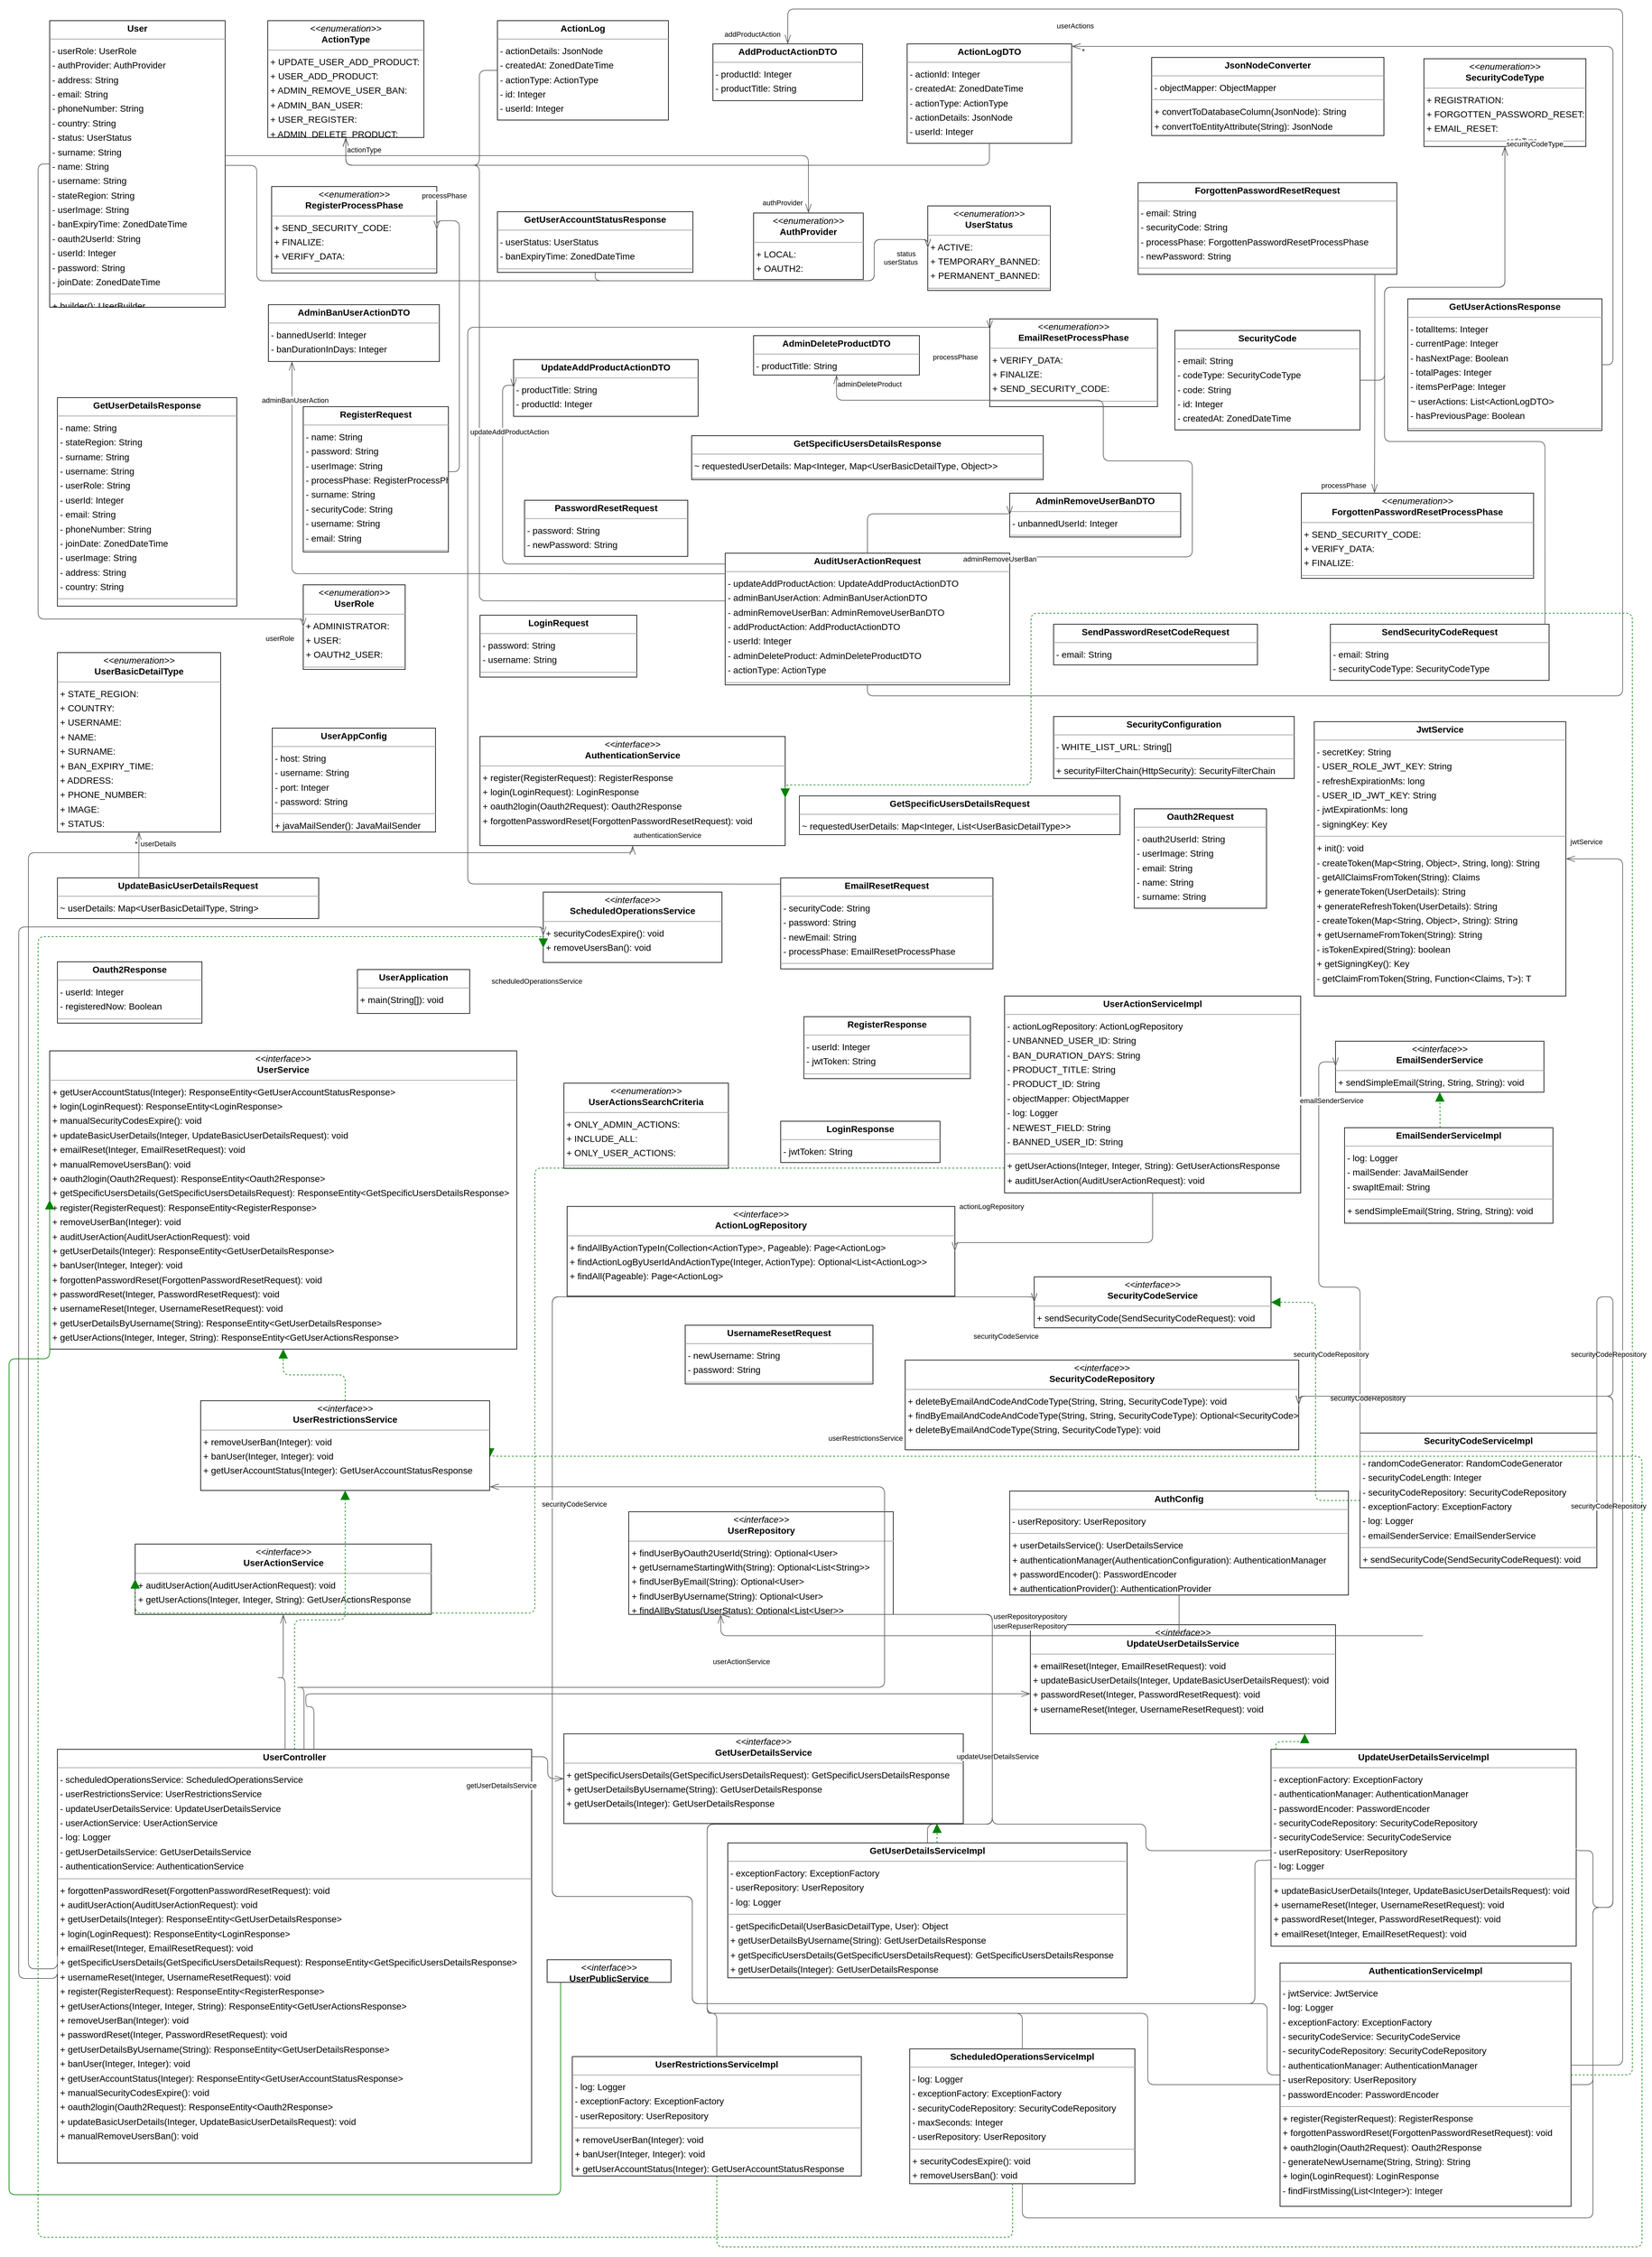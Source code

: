 <mxfile version="24.5.4" type="device">
  <diagram id="I75eMCd8hRWC3v5V2O9e" name="Page-1">
    <mxGraphModel dx="3590" dy="-7490" grid="1" gridSize="10" guides="1" tooltips="1" connect="1" arrows="1" fold="1" page="0" pageScale="1" pageWidth="850" pageHeight="1100" background="none" math="0" shadow="0">
      <root>
        <mxCell id="0" />
        <mxCell id="1" parent="0" />
        <mxCell id="node37" value="&lt;p style=&quot;margin:0px;margin-top:4px;text-align:center;&quot;&gt;&lt;b&gt;ActionLog&lt;/b&gt;&lt;/p&gt;&lt;hr size=&quot;1&quot;/&gt;&lt;p style=&quot;margin:0 0 0 4px;line-height:1.6;&quot;&gt;- actionDetails: JsonNode&lt;br/&gt;- createdAt: ZonedDateTime&lt;br/&gt;- actionType: ActionType&lt;br/&gt;- id: Integer&lt;br/&gt;- userId: Integer&lt;/p&gt;&lt;hr size=&quot;1&quot;/&gt;&lt;p style=&quot;margin:0 0 0 4px;line-height:1.6;&quot;&gt;+ getCreatedAt(): ZonedDateTime&lt;br/&gt;+ setCreatedAt(): void&lt;br/&gt;+ getActionDetails(): JsonNode&lt;br/&gt;+ setActionDetails(JsonNode): void&lt;br/&gt;+ hashCode(): int&lt;br/&gt;+ equals(Object): boolean&lt;br/&gt;+ builder(): ActionLogBuilder&lt;br/&gt;+ getId(): Integer&lt;br/&gt;+ setActionType(ActionType): void&lt;br/&gt;# canEqual(Object): boolean&lt;br/&gt;+ getActionType(): ActionType&lt;br/&gt;+ setId(Integer): void&lt;br/&gt;+ setUserId(Integer): void&lt;br/&gt;+ getUserId(): Integer&lt;br/&gt;+ toString(): String&lt;br/&gt;+ setCreatedAt(ZonedDateTime): void&lt;/p&gt;" style="verticalAlign=top;align=left;overflow=fill;fontSize=14;fontFamily=Helvetica;html=1;rounded=0;shadow=0;comic=0;labelBackgroundColor=none;strokeWidth=1;" parent="1" vertex="1">
          <mxGeometry x="-270" y="8902" width="265" height="154" as="geometry" />
        </mxCell>
        <mxCell id="node32" value="&lt;p style=&quot;margin:0px;margin-top:4px;text-align:center;&quot;&gt;&lt;b&gt;ActionLogDTO&lt;/b&gt;&lt;/p&gt;&lt;hr size=&quot;1&quot;/&gt;&lt;p style=&quot;margin:0 0 0 4px;line-height:1.6;&quot;&gt;- actionId: Integer&lt;br/&gt;- createdAt: ZonedDateTime&lt;br/&gt;- actionType: ActionType&lt;br/&gt;- actionDetails: JsonNode&lt;br/&gt;- userId: Integer&lt;/p&gt;&lt;hr size=&quot;1&quot;/&gt;&lt;p style=&quot;margin:0 0 0 4px;line-height:1.6;&quot;&gt;+ setActionType(ActionType): void&lt;br/&gt;+ setActionId(Integer): void&lt;br/&gt;+ setCreatedAt(ZonedDateTime): void&lt;br/&gt;+ hashCode(): int&lt;br/&gt;+ setUserId(Integer): void&lt;br/&gt;+ setActionDetails(JsonNode): void&lt;br/&gt;+ getUserId(): Integer&lt;br/&gt;+ getActionId(): Integer&lt;br/&gt;# canEqual(Object): boolean&lt;br/&gt;+ equals(Object): boolean&lt;br/&gt;+ getCreatedAt(): ZonedDateTime&lt;br/&gt;+ toString(): String&lt;br/&gt;+ getActionDetails(): JsonNode&lt;br/&gt;+ builder(): ActionLogDTOBuilder&lt;br/&gt;+ getActionType(): ActionType&lt;/p&gt;" style="verticalAlign=top;align=left;overflow=fill;fontSize=14;fontFamily=Helvetica;html=1;rounded=0;shadow=0;comic=0;labelBackgroundColor=none;strokeWidth=1;" parent="1" vertex="1">
          <mxGeometry x="365" y="8938" width="255" height="154" as="geometry" />
        </mxCell>
        <mxCell id="node54" value="&lt;p style=&quot;margin:0px;margin-top:4px;text-align:center;&quot;&gt;&lt;i&gt;&amp;lt;&amp;lt;interface&amp;gt;&amp;gt;&lt;/i&gt;&lt;br/&gt;&lt;b&gt;ActionLogRepository&lt;/b&gt;&lt;/p&gt;&lt;hr size=&quot;1&quot;/&gt;&lt;p style=&quot;margin:0 0 0 4px;line-height:1.6;&quot;&gt;+ findAllByActionTypeIn(Collection&amp;lt;ActionType&amp;gt;, Pageable): Page&amp;lt;ActionLog&amp;gt;&lt;br/&gt;+ findActionLogByUserIdAndActionType(Integer, ActionType): Optional&amp;lt;List&amp;lt;ActionLog&amp;gt;&amp;gt;&lt;br/&gt;+ findAll(Pageable): Page&amp;lt;ActionLog&amp;gt;&lt;/p&gt;" style="verticalAlign=top;align=left;overflow=fill;fontSize=14;fontFamily=Helvetica;html=1;rounded=0;shadow=0;comic=0;labelBackgroundColor=none;strokeWidth=1;" parent="1" vertex="1">
          <mxGeometry x="-162" y="10739" width="601" height="139" as="geometry" />
        </mxCell>
        <mxCell id="node19" value="&lt;p style=&quot;margin:0px;margin-top:4px;text-align:center;&quot;&gt;&lt;i&gt;&amp;lt;&amp;lt;enumeration&amp;gt;&amp;gt;&lt;/i&gt;&lt;br/&gt;&lt;b&gt;ActionType&lt;/b&gt;&lt;/p&gt;&lt;hr size=&quot;1&quot;/&gt;&lt;p style=&quot;margin:0 0 0 4px;line-height:1.6;&quot;&gt;+ UPDATE_USER_ADD_PRODUCT: &lt;br/&gt;+ USER_ADD_PRODUCT: &lt;br/&gt;+ ADMIN_REMOVE_USER_BAN: &lt;br/&gt;+ ADMIN_BAN_USER: &lt;br/&gt;+ USER_REGISTER: &lt;br/&gt;+ ADMIN_DELETE_PRODUCT: &lt;/p&gt;&lt;hr size=&quot;1&quot;/&gt;&lt;p style=&quot;margin:0 0 0 4px;line-height:1.6;&quot;&gt;+ valueOf(String): ActionType&lt;br/&gt;+ values(): ActionType[]&lt;/p&gt;" style="verticalAlign=top;align=left;overflow=fill;fontSize=14;fontFamily=Helvetica;html=1;rounded=0;shadow=0;comic=0;labelBackgroundColor=none;strokeWidth=1;" parent="1" vertex="1">
          <mxGeometry x="-626" y="8902" width="242" height="181" as="geometry" />
        </mxCell>
        <mxCell id="node26" value="&lt;p style=&quot;margin:0px;margin-top:4px;text-align:center;&quot;&gt;&lt;b&gt;AddProductActionDTO&lt;/b&gt;&lt;/p&gt;&lt;hr size=&quot;1&quot;/&gt;&lt;p style=&quot;margin:0 0 0 4px;line-height:1.6;&quot;&gt;- productId: Integer&lt;br/&gt;- productTitle: String&lt;/p&gt;&lt;hr size=&quot;1&quot;/&gt;&lt;p style=&quot;margin:0 0 0 4px;line-height:1.6;&quot;&gt;+ getProductTitle(): String&lt;br/&gt;+ builder(): AddProductActionDTOBuilder&lt;br/&gt;+ setProductTitle(String): void&lt;br/&gt;+ getProductId(): Integer&lt;br/&gt;+ hashCode(): int&lt;br/&gt;+ equals(Object): boolean&lt;br/&gt;+ toString(): String&lt;br/&gt;# canEqual(Object): boolean&lt;br/&gt;+ setProductId(Integer): void&lt;/p&gt;" style="verticalAlign=top;align=left;overflow=fill;fontSize=14;fontFamily=Helvetica;html=1;rounded=0;shadow=0;comic=0;labelBackgroundColor=none;strokeWidth=1;" parent="1" vertex="1">
          <mxGeometry x="64" y="8938" width="232" height="88" as="geometry" />
        </mxCell>
        <mxCell id="node33" value="&lt;p style=&quot;margin:0px;margin-top:4px;text-align:center;&quot;&gt;&lt;b&gt;AdminBanUserActionDTO&lt;/b&gt;&lt;/p&gt;&lt;hr size=&quot;1&quot;/&gt;&lt;p style=&quot;margin:0 0 0 4px;line-height:1.6;&quot;&gt;- bannedUserId: Integer&lt;br/&gt;- banDurationInDays: Integer&lt;/p&gt;&lt;hr size=&quot;1&quot;/&gt;&lt;p style=&quot;margin:0 0 0 4px;line-height:1.6;&quot;&gt;+ hashCode(): int&lt;br/&gt;+ getBannedUserId(): Integer&lt;br/&gt;+ setBannedUserId(Integer): void&lt;br/&gt;+ toString(): String&lt;br/&gt;+ getBanDurationInDays(): Integer&lt;br/&gt;# canEqual(Object): boolean&lt;br/&gt;+ setBanDurationInDays(Integer): void&lt;br/&gt;+ equals(Object): boolean&lt;br/&gt;+ builder(): AdminBanUserActionDTOBuilder&lt;/p&gt;" style="verticalAlign=top;align=left;overflow=fill;fontSize=14;fontFamily=Helvetica;html=1;rounded=0;shadow=0;comic=0;labelBackgroundColor=none;strokeWidth=1;" parent="1" vertex="1">
          <mxGeometry x="-625" y="9342" width="265" height="88" as="geometry" />
        </mxCell>
        <mxCell id="node45" value="&lt;p style=&quot;margin:0px;margin-top:4px;text-align:center;&quot;&gt;&lt;b&gt;AdminDeleteProductDTO&lt;/b&gt;&lt;/p&gt;&lt;hr size=&quot;1&quot;/&gt;&lt;p style=&quot;margin:0 0 0 4px;line-height:1.6;&quot;&gt;- productTitle: String&lt;/p&gt;&lt;hr size=&quot;1&quot;/&gt;&lt;p style=&quot;margin:0 0 0 4px;line-height:1.6;&quot;&gt;+ builder(): AdminDeleteProductDTOBuilder&lt;br/&gt;+ toString(): String&lt;br/&gt;+ equals(Object): boolean&lt;br/&gt;+ getProductTitle(): String&lt;br/&gt;# canEqual(Object): boolean&lt;br/&gt;+ setProductTitle(String): void&lt;br/&gt;+ hashCode(): int&lt;/p&gt;" style="verticalAlign=top;align=left;overflow=fill;fontSize=14;fontFamily=Helvetica;html=1;rounded=0;shadow=0;comic=0;labelBackgroundColor=none;strokeWidth=1;" parent="1" vertex="1">
          <mxGeometry x="127" y="9390" width="257" height="61" as="geometry" />
        </mxCell>
        <mxCell id="node20" value="&lt;p style=&quot;margin:0px;margin-top:4px;text-align:center;&quot;&gt;&lt;b&gt;AdminRemoveUserBanDTO&lt;/b&gt;&lt;/p&gt;&lt;hr size=&quot;1&quot;/&gt;&lt;p style=&quot;margin:0 0 0 4px;line-height:1.6;&quot;&gt;- unbannedUserId: Integer&lt;/p&gt;&lt;hr size=&quot;1&quot;/&gt;&lt;p style=&quot;margin:0 0 0 4px;line-height:1.6;&quot;&gt;+ setUnbannedUserId(Integer): void&lt;br/&gt;+ toString(): String&lt;br/&gt;+ getUnbannedUserId(): Integer&lt;br/&gt;+ builder(): AdminRemoveUserBanDTOBuilder&lt;br/&gt;+ equals(Object): boolean&lt;br/&gt;# canEqual(Object): boolean&lt;br/&gt;+ hashCode(): int&lt;/p&gt;" style="verticalAlign=top;align=left;overflow=fill;fontSize=14;fontFamily=Helvetica;html=1;rounded=0;shadow=0;comic=0;labelBackgroundColor=none;strokeWidth=1;" parent="1" vertex="1">
          <mxGeometry x="524" y="9634" width="265" height="68" as="geometry" />
        </mxCell>
        <mxCell id="node4" value="&lt;p style=&quot;margin:0px;margin-top:4px;text-align:center;&quot;&gt;&lt;b&gt;AuditUserActionRequest&lt;/b&gt;&lt;/p&gt;&lt;hr size=&quot;1&quot;/&gt;&lt;p style=&quot;margin:0 0 0 4px;line-height:1.6;&quot;&gt;- updateAddProductAction: UpdateAddProductActionDTO&lt;br/&gt;- adminBanUserAction: AdminBanUserActionDTO&lt;br/&gt;- adminRemoveUserBan: AdminRemoveUserBanDTO&lt;br/&gt;- addProductAction: AddProductActionDTO&lt;br/&gt;- userId: Integer&lt;br/&gt;- adminDeleteProduct: AdminDeleteProductDTO&lt;br/&gt;- actionType: ActionType&lt;/p&gt;&lt;hr size=&quot;1&quot;/&gt;&lt;p style=&quot;margin:0 0 0 4px;line-height:1.6;&quot;&gt;+ setUserId(Integer): void&lt;br/&gt;+ setUpdateAddProductAction(UpdateAddProductActionDTO): void&lt;br/&gt;+ setAddProductAction(AddProductActionDTO): void&lt;br/&gt;+ setAdminBanUserAction(AdminBanUserActionDTO): void&lt;br/&gt;+ setAdminRemoveUserBan(AdminRemoveUserBanDTO): void&lt;br/&gt;+ setActionType(ActionType): void&lt;br/&gt;+ getAdminBanUserAction(): AdminBanUserActionDTO&lt;br/&gt;+ getUserId(): Integer&lt;br/&gt;+ getUpdateAddProductAction(): UpdateAddProductActionDTO&lt;br/&gt;+ hashCode(): int&lt;br/&gt;+ getAdminRemoveUserBan(): AdminRemoveUserBanDTO&lt;br/&gt;+ toString(): String&lt;br/&gt;+ setAdminDeleteProduct(AdminDeleteProductDTO): void&lt;br/&gt;+ getAddProductAction(): AddProductActionDTO&lt;br/&gt;+ builder(): AuditUserActionRequestBuilder&lt;br/&gt;# canEqual(Object): boolean&lt;br/&gt;+ getAdminDeleteProduct(): AdminDeleteProductDTO&lt;br/&gt;+ equals(Object): boolean&lt;br/&gt;+ getActionType(): ActionType&lt;/p&gt;" style="verticalAlign=top;align=left;overflow=fill;fontSize=14;fontFamily=Helvetica;html=1;rounded=0;shadow=0;comic=0;labelBackgroundColor=none;strokeWidth=1;" parent="1" vertex="1">
          <mxGeometry x="83" y="9727" width="441" height="204" as="geometry" />
        </mxCell>
        <mxCell id="node46" value="&lt;p style=&quot;margin:0px;margin-top:4px;text-align:center;&quot;&gt;&lt;b&gt;AuthConfig&lt;/b&gt;&lt;/p&gt;&lt;hr size=&quot;1&quot;/&gt;&lt;p style=&quot;margin:0 0 0 4px;line-height:1.6;&quot;&gt;- userRepository: UserRepository&lt;/p&gt;&lt;hr size=&quot;1&quot;/&gt;&lt;p style=&quot;margin:0 0 0 4px;line-height:1.6;&quot;&gt;+ userDetailsService(): UserDetailsService&lt;br/&gt;+ authenticationManager(AuthenticationConfiguration): AuthenticationManager&lt;br/&gt;+ passwordEncoder(): PasswordEncoder&lt;br/&gt;+ authenticationProvider(): AuthenticationProvider&lt;/p&gt;" style="verticalAlign=top;align=left;overflow=fill;fontSize=14;fontFamily=Helvetica;html=1;rounded=0;shadow=0;comic=0;labelBackgroundColor=none;strokeWidth=1;" parent="1" vertex="1">
          <mxGeometry x="524" y="11180" width="525" height="161" as="geometry" />
        </mxCell>
        <mxCell id="node7" value="&lt;p style=&quot;margin:0px;margin-top:4px;text-align:center;&quot;&gt;&lt;i&gt;&amp;lt;&amp;lt;enumeration&amp;gt;&amp;gt;&lt;/i&gt;&lt;br/&gt;&lt;b&gt;AuthProvider&lt;/b&gt;&lt;/p&gt;&lt;hr size=&quot;1&quot;/&gt;&lt;p style=&quot;margin:0 0 0 4px;line-height:1.6;&quot;&gt;+ LOCAL: &lt;br/&gt;+ OAUTH2: &lt;/p&gt;&lt;hr size=&quot;1&quot;/&gt;&lt;p style=&quot;margin:0 0 0 4px;line-height:1.6;&quot;&gt;+ values(): AuthProvider[]&lt;br/&gt;+ valueOf(String): AuthProvider&lt;/p&gt;" style="verticalAlign=top;align=left;overflow=fill;fontSize=14;fontFamily=Helvetica;html=1;rounded=0;shadow=0;comic=0;labelBackgroundColor=none;strokeWidth=1;" parent="1" vertex="1">
          <mxGeometry x="127" y="9200" width="170" height="103" as="geometry" />
        </mxCell>
        <mxCell id="node25" value="&lt;p style=&quot;margin:0px;margin-top:4px;text-align:center;&quot;&gt;&lt;i&gt;&amp;lt;&amp;lt;interface&amp;gt;&amp;gt;&lt;/i&gt;&lt;br/&gt;&lt;b&gt;AuthenticationService&lt;/b&gt;&lt;/p&gt;&lt;hr size=&quot;1&quot;/&gt;&lt;p style=&quot;margin:0 0 0 4px;line-height:1.6;&quot;&gt;+ register(RegisterRequest): RegisterResponse&lt;br/&gt;+ login(LoginRequest): LoginResponse&lt;br/&gt;+ oauth2login(Oauth2Request): Oauth2Response&lt;br/&gt;+ forgottenPasswordReset(ForgottenPasswordResetRequest): void&lt;/p&gt;" style="verticalAlign=top;align=left;overflow=fill;fontSize=14;fontFamily=Helvetica;html=1;rounded=0;shadow=0;comic=0;labelBackgroundColor=none;strokeWidth=1;" parent="1" vertex="1">
          <mxGeometry x="-297" y="10011" width="473" height="169" as="geometry" />
        </mxCell>
        <mxCell id="node36" value="&lt;p style=&quot;margin:0px;margin-top:4px;text-align:center;&quot;&gt;&lt;b&gt;AuthenticationServiceImpl&lt;/b&gt;&lt;/p&gt;&lt;hr size=&quot;1&quot;/&gt;&lt;p style=&quot;margin:0 0 0 4px;line-height:1.6;&quot;&gt;- jwtService: JwtService&lt;br/&gt;- log: Logger&lt;br/&gt;- exceptionFactory: ExceptionFactory&lt;br/&gt;- securityCodeService: SecurityCodeService&lt;br/&gt;- securityCodeRepository: SecurityCodeRepository&lt;br/&gt;- authenticationManager: AuthenticationManager&lt;br/&gt;- userRepository: UserRepository&lt;br/&gt;- passwordEncoder: PasswordEncoder&lt;/p&gt;&lt;hr size=&quot;1&quot;/&gt;&lt;p style=&quot;margin:0 0 0 4px;line-height:1.6;&quot;&gt;+ register(RegisterRequest): RegisterResponse&lt;br/&gt;+ forgottenPasswordReset(ForgottenPasswordResetRequest): void&lt;br/&gt;+ oauth2login(Oauth2Request): Oauth2Response&lt;br/&gt;- generateNewUsername(String, String): String&lt;br/&gt;+ login(LoginRequest): LoginResponse&lt;br/&gt;- findFirstMissing(List&amp;lt;Integer&amp;gt;): Integer&lt;/p&gt;" style="verticalAlign=top;align=left;overflow=fill;fontSize=14;fontFamily=Helvetica;html=1;rounded=0;shadow=0;comic=0;labelBackgroundColor=none;strokeWidth=1;" parent="1" vertex="1">
          <mxGeometry x="943" y="11911" width="451" height="377" as="geometry" />
        </mxCell>
        <mxCell id="node23" value="&lt;p style=&quot;margin:0px;margin-top:4px;text-align:center;&quot;&gt;&lt;i&gt;&amp;lt;&amp;lt;enumeration&amp;gt;&amp;gt;&lt;/i&gt;&lt;br/&gt;&lt;b&gt;EmailResetProcessPhase&lt;/b&gt;&lt;/p&gt;&lt;hr size=&quot;1&quot;/&gt;&lt;p style=&quot;margin:0 0 0 4px;line-height:1.6;&quot;&gt;+ VERIFY_DATA: &lt;br/&gt;+ FINALIZE: &lt;br/&gt;+ SEND_SECURITY_CODE: &lt;/p&gt;&lt;hr size=&quot;1&quot;/&gt;&lt;p style=&quot;margin:0 0 0 4px;line-height:1.6;&quot;&gt;+ values(): EmailResetProcessPhase[]&lt;br/&gt;+ valueOf(String): EmailResetProcessPhase&lt;/p&gt;" style="verticalAlign=top;align=left;overflow=fill;fontSize=14;fontFamily=Helvetica;html=1;rounded=0;shadow=0;comic=0;labelBackgroundColor=none;strokeWidth=1;" parent="1" vertex="1">
          <mxGeometry x="493" y="9364" width="260" height="136" as="geometry" />
        </mxCell>
        <mxCell id="node38" value="&lt;p style=&quot;margin:0px;margin-top:4px;text-align:center;&quot;&gt;&lt;b&gt;EmailResetRequest&lt;/b&gt;&lt;/p&gt;&lt;hr size=&quot;1&quot;/&gt;&lt;p style=&quot;margin:0 0 0 4px;line-height:1.6;&quot;&gt;- securityCode: String&lt;br/&gt;- password: String&lt;br/&gt;- newEmail: String&lt;br/&gt;- processPhase: EmailResetProcessPhase&lt;/p&gt;&lt;hr size=&quot;1&quot;/&gt;&lt;p style=&quot;margin:0 0 0 4px;line-height:1.6;&quot;&gt;+ setSecurityCode(String): void&lt;br/&gt;+ equals(Object): boolean&lt;br/&gt;+ getSecurityCode(): String&lt;br/&gt;+ setPassword(String): void&lt;br/&gt;+ getNewEmail(): String&lt;br/&gt;+ hashCode(): int&lt;br/&gt;+ toString(): String&lt;br/&gt;+ builder(): EmailResetRequestBuilder&lt;br/&gt;+ getPassword(): String&lt;br/&gt;+ getProcessPhase(): EmailResetProcessPhase&lt;br/&gt;+ setNewEmail(String): void&lt;br/&gt;# canEqual(Object): boolean&lt;/p&gt;" style="verticalAlign=top;align=left;overflow=fill;fontSize=14;fontFamily=Helvetica;html=1;rounded=0;shadow=0;comic=0;labelBackgroundColor=none;strokeWidth=1;" parent="1" vertex="1">
          <mxGeometry x="169" y="10230" width="329" height="141" as="geometry" />
        </mxCell>
        <mxCell id="node15" value="&lt;p style=&quot;margin:0px;margin-top:4px;text-align:center;&quot;&gt;&lt;i&gt;&amp;lt;&amp;lt;interface&amp;gt;&amp;gt;&lt;/i&gt;&lt;br/&gt;&lt;b&gt;EmailSenderService&lt;/b&gt;&lt;/p&gt;&lt;hr size=&quot;1&quot;/&gt;&lt;p style=&quot;margin:0 0 0 4px;line-height:1.6;&quot;&gt;+ sendSimpleEmail(String, String, String): void&lt;/p&gt;" style="verticalAlign=top;align=left;overflow=fill;fontSize=14;fontFamily=Helvetica;html=1;rounded=0;shadow=0;comic=0;labelBackgroundColor=none;strokeWidth=1;" parent="1" vertex="1">
          <mxGeometry x="1029" y="10483" width="323" height="79" as="geometry" />
        </mxCell>
        <mxCell id="node41" value="&lt;p style=&quot;margin:0px;margin-top:4px;text-align:center;&quot;&gt;&lt;b&gt;EmailSenderServiceImpl&lt;/b&gt;&lt;/p&gt;&lt;hr size=&quot;1&quot;/&gt;&lt;p style=&quot;margin:0 0 0 4px;line-height:1.6;&quot;&gt;- log: Logger&lt;br/&gt;- mailSender: JavaMailSender&lt;br/&gt;- swapItEmail: String&lt;/p&gt;&lt;hr size=&quot;1&quot;/&gt;&lt;p style=&quot;margin:0 0 0 4px;line-height:1.6;&quot;&gt;+ sendSimpleEmail(String, String, String): void&lt;/p&gt;" style="verticalAlign=top;align=left;overflow=fill;fontSize=14;fontFamily=Helvetica;html=1;rounded=0;shadow=0;comic=0;labelBackgroundColor=none;strokeWidth=1;" parent="1" vertex="1">
          <mxGeometry x="1043" y="10617" width="323" height="148" as="geometry" />
        </mxCell>
        <mxCell id="node2" value="&lt;p style=&quot;margin:0px;margin-top:4px;text-align:center;&quot;&gt;&lt;i&gt;&amp;lt;&amp;lt;enumeration&amp;gt;&amp;gt;&lt;/i&gt;&lt;br/&gt;&lt;b&gt;ForgottenPasswordResetProcessPhase&lt;/b&gt;&lt;/p&gt;&lt;hr size=&quot;1&quot;/&gt;&lt;p style=&quot;margin:0 0 0 4px;line-height:1.6;&quot;&gt;+ SEND_SECURITY_CODE: &lt;br/&gt;+ VERIFY_DATA: &lt;br/&gt;+ FINALIZE: &lt;/p&gt;&lt;hr size=&quot;1&quot;/&gt;&lt;p style=&quot;margin:0 0 0 4px;line-height:1.6;&quot;&gt;+ valueOf(String): ForgottenPasswordResetProcessPhase&lt;br/&gt;+ values(): ForgottenPasswordResetProcessPhase[]&lt;/p&gt;" style="verticalAlign=top;align=left;overflow=fill;fontSize=14;fontFamily=Helvetica;html=1;rounded=0;shadow=0;comic=0;labelBackgroundColor=none;strokeWidth=1;" parent="1" vertex="1">
          <mxGeometry x="976" y="9634" width="360" height="132" as="geometry" />
        </mxCell>
        <mxCell id="node51" value="&lt;p style=&quot;margin:0px;margin-top:4px;text-align:center;&quot;&gt;&lt;b&gt;ForgottenPasswordResetRequest&lt;/b&gt;&lt;/p&gt;&lt;hr size=&quot;1&quot;/&gt;&lt;p style=&quot;margin:0 0 0 4px;line-height:1.6;&quot;&gt;- email: String&lt;br/&gt;- securityCode: String&lt;br/&gt;- processPhase: ForgottenPasswordResetProcessPhase&lt;br/&gt;- newPassword: String&lt;/p&gt;&lt;hr size=&quot;1&quot;/&gt;&lt;p style=&quot;margin:0 0 0 4px;line-height:1.6;&quot;&gt;+ equals(Object): boolean&lt;br/&gt;+ hashCode(): int&lt;br/&gt;+ builder(): ForgottenPasswordResetRequestBuilder&lt;br/&gt;+ getEmail(): String&lt;br/&gt;+ getSecurityCode(): String&lt;br/&gt;# canEqual(Object): boolean&lt;br/&gt;+ setEmail(String): void&lt;br/&gt;+ setNewPassword(String): void&lt;br/&gt;+ setProcessPhase(ForgottenPasswordResetProcessPhase): void&lt;br/&gt;+ toString(): String&lt;br/&gt;+ getProcessPhase(): ForgottenPasswordResetProcessPhase&lt;br/&gt;+ setSecurityCode(String): void&lt;br/&gt;+ getNewPassword(): String&lt;/p&gt;" style="verticalAlign=top;align=left;overflow=fill;fontSize=14;fontFamily=Helvetica;html=1;rounded=0;shadow=0;comic=0;labelBackgroundColor=none;strokeWidth=1;" parent="1" vertex="1">
          <mxGeometry x="723" y="9153" width="401" height="142" as="geometry" />
        </mxCell>
        <mxCell id="node58" value="&lt;p style=&quot;margin:0px;margin-top:4px;text-align:center;&quot;&gt;&lt;b&gt;GetSpecificUsersDetailsRequest&lt;/b&gt;&lt;/p&gt;&lt;hr size=&quot;1&quot;/&gt;&lt;p style=&quot;margin:0 0 0 4px;line-height:1.6;&quot;&gt;~ requestedUserDetails: Map&amp;lt;Integer, List&amp;lt;UserBasicDetailType&amp;gt;&amp;gt;&lt;/p&gt;&lt;hr size=&quot;1&quot;/&gt;&lt;p style=&quot;margin:0 0 0 4px;line-height:1.6;&quot;&gt;# canEqual(Object): boolean&lt;br/&gt;+ toString(): String&lt;br/&gt;+ getRequestedUserDetails(): Map&amp;lt;Integer, List&amp;lt;UserBasicDetailType&amp;gt;&amp;gt;&lt;br/&gt;+ setRequestedUserDetails(Map&amp;lt;Integer, List&amp;lt;UserBasicDetailType&amp;gt;&amp;gt;): void&lt;br/&gt;+ builder(): GetSpecificUsersDetailsRequestBuilder&lt;br/&gt;+ equals(Object): boolean&lt;br/&gt;+ hashCode(): int&lt;/p&gt;" style="verticalAlign=top;align=left;overflow=fill;fontSize=14;fontFamily=Helvetica;html=1;rounded=0;shadow=0;comic=0;labelBackgroundColor=none;strokeWidth=1;" parent="1" vertex="1">
          <mxGeometry x="198" y="10103" width="497" height="60" as="geometry" />
        </mxCell>
        <mxCell id="node59" value="&lt;p style=&quot;margin:0px;margin-top:4px;text-align:center;&quot;&gt;&lt;b&gt;GetSpecificUsersDetailsResponse&lt;/b&gt;&lt;/p&gt;&lt;hr size=&quot;1&quot;/&gt;&lt;p style=&quot;margin:0 0 0 4px;line-height:1.6;&quot;&gt;~ requestedUserDetails: Map&amp;lt;Integer, Map&amp;lt;UserBasicDetailType, Object&amp;gt;&amp;gt;&lt;/p&gt;&lt;hr size=&quot;1&quot;/&gt;&lt;p style=&quot;margin:0 0 0 4px;line-height:1.6;&quot;&gt;+ builder(): GetSpecificUsersDetailsResponseBuilder&lt;br/&gt;# canEqual(Object): boolean&lt;br/&gt;+ getRequestedUserDetails(): Map&amp;lt;Integer, Map&amp;lt;UserBasicDetailType, Object&amp;gt;&amp;gt;&lt;br/&gt;+ toString(): String&lt;br/&gt;+ equals(Object): boolean&lt;br/&gt;+ hashCode(): int&lt;br/&gt;+ setRequestedUserDetails(Map&amp;lt;Integer, Map&amp;lt;UserBasicDetailType, Object&amp;gt;&amp;gt;): void&lt;/p&gt;" style="verticalAlign=top;align=left;overflow=fill;fontSize=14;fontFamily=Helvetica;html=1;rounded=0;shadow=0;comic=0;labelBackgroundColor=none;strokeWidth=1;" parent="1" vertex="1">
          <mxGeometry x="31" y="9545" width="545" height="68" as="geometry" />
        </mxCell>
        <mxCell id="node48" value="&lt;p style=&quot;margin:0px;margin-top:4px;text-align:center;&quot;&gt;&lt;b&gt;GetUserAccountStatusResponse&lt;/b&gt;&lt;/p&gt;&lt;hr size=&quot;1&quot;/&gt;&lt;p style=&quot;margin:0 0 0 4px;line-height:1.6;&quot;&gt;- userStatus: UserStatus&lt;br/&gt;- banExpiryTime: ZonedDateTime&lt;/p&gt;&lt;hr size=&quot;1&quot;/&gt;&lt;p style=&quot;margin:0 0 0 4px;line-height:1.6;&quot;&gt;+ equals(Object): boolean&lt;br/&gt;# canEqual(Object): boolean&lt;br/&gt;+ hashCode(): int&lt;br/&gt;+ toString(): String&lt;br/&gt;+ getUserStatus(): UserStatus&lt;br/&gt;+ getBanExpiryTime(): ZonedDateTime&lt;br/&gt;+ setBanExpiryTime(ZonedDateTime): void&lt;br/&gt;+ builder(): GetUserAccountStatusResponseBuilder&lt;br/&gt;+ setUserStatus(UserStatus): void&lt;/p&gt;" style="verticalAlign=top;align=left;overflow=fill;fontSize=14;fontFamily=Helvetica;html=1;rounded=0;shadow=0;comic=0;labelBackgroundColor=none;strokeWidth=1;" parent="1" vertex="1">
          <mxGeometry x="-270" y="9198" width="303" height="94" as="geometry" />
        </mxCell>
        <mxCell id="node18" value="&lt;p style=&quot;margin:0px;margin-top:4px;text-align:center;&quot;&gt;&lt;b&gt;GetUserActionsResponse&lt;/b&gt;&lt;/p&gt;&lt;hr size=&quot;1&quot;/&gt;&lt;p style=&quot;margin:0 0 0 4px;line-height:1.6;&quot;&gt;- totalItems: Integer&lt;br/&gt;- currentPage: Integer&lt;br/&gt;- hasNextPage: Boolean&lt;br/&gt;- totalPages: Integer&lt;br/&gt;- itemsPerPage: Integer&lt;br/&gt;~ userActions: List&amp;lt;ActionLogDTO&amp;gt;&lt;br/&gt;- hasPreviousPage: Boolean&lt;/p&gt;&lt;hr size=&quot;1&quot;/&gt;&lt;p style=&quot;margin:0 0 0 4px;line-height:1.6;&quot;&gt;+ setCurrentPage(Integer): void&lt;br/&gt;# canEqual(Object): boolean&lt;br/&gt;+ getTotalItems(): Integer&lt;br/&gt;+ setTotalItems(Integer): void&lt;br/&gt;+ getCurrentPage(): Integer&lt;br/&gt;+ setHasNextPage(Boolean): void&lt;br/&gt;+ getHasPreviousPage(): Boolean&lt;br/&gt;+ hashCode(): int&lt;br/&gt;+ getUserActions(): List&amp;lt;ActionLogDTO&amp;gt;&lt;br/&gt;+ getHasNextPage(): Boolean&lt;br/&gt;+ getTotalPages(): Integer&lt;br/&gt;+ getItemsPerPage(): Integer&lt;br/&gt;+ setItemsPerPage(Integer): void&lt;br/&gt;+ builder(): GetUserActionsResponseBuilder&lt;br/&gt;+ setUserActions(List&amp;lt;ActionLogDTO&amp;gt;): void&lt;br/&gt;+ setTotalPages(Integer): void&lt;br/&gt;+ setHasPreviousPage(Boolean): void&lt;br/&gt;+ equals(Object): boolean&lt;br/&gt;+ toString(): String&lt;/p&gt;" style="verticalAlign=top;align=left;overflow=fill;fontSize=14;fontFamily=Helvetica;html=1;rounded=0;shadow=0;comic=0;labelBackgroundColor=none;strokeWidth=1;" parent="1" vertex="1">
          <mxGeometry x="1141" y="9333" width="301" height="204" as="geometry" />
        </mxCell>
        <mxCell id="node17" value="&lt;p style=&quot;margin:0px;margin-top:4px;text-align:center;&quot;&gt;&lt;b&gt;GetUserDetailsResponse&lt;/b&gt;&lt;/p&gt;&lt;hr size=&quot;1&quot;/&gt;&lt;p style=&quot;margin:0 0 0 4px;line-height:1.6;&quot;&gt;- name: String&lt;br/&gt;- stateRegion: String&lt;br/&gt;- surname: String&lt;br/&gt;- username: String&lt;br/&gt;- userRole: String&lt;br/&gt;- userId: Integer&lt;br/&gt;- email: String&lt;br/&gt;- phoneNumber: String&lt;br/&gt;- joinDate: ZonedDateTime&lt;br/&gt;- userImage: String&lt;br/&gt;- address: String&lt;br/&gt;- country: String&lt;/p&gt;&lt;hr size=&quot;1&quot;/&gt;&lt;p style=&quot;margin:0 0 0 4px;line-height:1.6;&quot;&gt;+ getCountry(): String&lt;br/&gt;+ setJoinDate(ZonedDateTime): void&lt;br/&gt;+ getSurname(): String&lt;br/&gt;+ setStateRegion(String): void&lt;br/&gt;+ setEmail(String): void&lt;br/&gt;+ setUserRole(String): void&lt;br/&gt;+ toString(): String&lt;br/&gt;+ setCountry(String): void&lt;br/&gt;+ getStateRegion(): String&lt;br/&gt;+ setUserId(Integer): void&lt;br/&gt;+ setUsername(String): void&lt;br/&gt;+ getJoinDate(): ZonedDateTime&lt;br/&gt;+ getPhoneNumber(): String&lt;br/&gt;+ hashCode(): int&lt;br/&gt;+ setAddress(String): void&lt;br/&gt;+ getUserImage(): String&lt;br/&gt;+ builder(): GetUserDetailsResponseBuilder&lt;br/&gt;+ setSurname(String): void&lt;br/&gt;+ equals(Object): boolean&lt;br/&gt;+ getUserRole(): String&lt;br/&gt;+ getName(): String&lt;br/&gt;+ setName(String): void&lt;br/&gt;+ getAddress(): String&lt;br/&gt;# canEqual(Object): boolean&lt;br/&gt;+ getEmail(): String&lt;br/&gt;+ setPhoneNumber(String): void&lt;br/&gt;+ getUserId(): Integer&lt;br/&gt;+ getUsername(): String&lt;br/&gt;+ setUserImage(String): void&lt;/p&gt;" style="verticalAlign=top;align=left;overflow=fill;fontSize=14;fontFamily=Helvetica;html=1;rounded=0;shadow=0;comic=0;labelBackgroundColor=none;strokeWidth=1;" parent="1" vertex="1">
          <mxGeometry x="-952" y="9486" width="278" height="323" as="geometry" />
        </mxCell>
        <mxCell id="node6" value="&lt;p style=&quot;margin:0px;margin-top:4px;text-align:center;&quot;&gt;&lt;i&gt;&amp;lt;&amp;lt;interface&amp;gt;&amp;gt;&lt;/i&gt;&lt;br/&gt;&lt;b&gt;GetUserDetailsService&lt;/b&gt;&lt;/p&gt;&lt;hr size=&quot;1&quot;/&gt;&lt;p style=&quot;margin:0 0 0 4px;line-height:1.6;&quot;&gt;+ getSpecificUsersDetails(GetSpecificUsersDetailsRequest): GetSpecificUsersDetailsResponse&lt;br/&gt;+ getUserDetailsByUsername(String): GetUserDetailsResponse&lt;br/&gt;+ getUserDetails(Integer): GetUserDetailsResponse&lt;/p&gt;" style="verticalAlign=top;align=left;overflow=fill;fontSize=14;fontFamily=Helvetica;html=1;rounded=0;shadow=0;comic=0;labelBackgroundColor=none;strokeWidth=1;" parent="1" vertex="1">
          <mxGeometry x="-167" y="11556" width="619" height="139" as="geometry" />
        </mxCell>
        <mxCell id="node28" value="&lt;p style=&quot;margin:0px;margin-top:4px;text-align:center;&quot;&gt;&lt;b&gt;GetUserDetailsServiceImpl&lt;/b&gt;&lt;/p&gt;&lt;hr size=&quot;1&quot;/&gt;&lt;p style=&quot;margin:0 0 0 4px;line-height:1.6;&quot;&gt;- exceptionFactory: ExceptionFactory&lt;br/&gt;- userRepository: UserRepository&lt;br/&gt;- log: Logger&lt;/p&gt;&lt;hr size=&quot;1&quot;/&gt;&lt;p style=&quot;margin:0 0 0 4px;line-height:1.6;&quot;&gt;- getSpecificDetail(UserBasicDetailType, User): Object&lt;br/&gt;+ getUserDetailsByUsername(String): GetUserDetailsResponse&lt;br/&gt;+ getSpecificUsersDetails(GetSpecificUsersDetailsRequest): GetSpecificUsersDetailsResponse&lt;br/&gt;+ getUserDetails(Integer): GetUserDetailsResponse&lt;/p&gt;" style="verticalAlign=top;align=left;overflow=fill;fontSize=14;fontFamily=Helvetica;html=1;rounded=0;shadow=0;comic=0;labelBackgroundColor=none;strokeWidth=1;" parent="1" vertex="1">
          <mxGeometry x="87" y="11725" width="619" height="209" as="geometry" />
        </mxCell>
        <mxCell id="node0" value="&lt;p style=&quot;margin:0px;margin-top:4px;text-align:center;&quot;&gt;&lt;b&gt;JsonNodeConverter&lt;/b&gt;&lt;/p&gt;&lt;hr size=&quot;1&quot;/&gt;&lt;p style=&quot;margin:0 0 0 4px;line-height:1.6;&quot;&gt;- objectMapper: ObjectMapper&lt;/p&gt;&lt;hr size=&quot;1&quot;/&gt;&lt;p style=&quot;margin:0 0 0 4px;line-height:1.6;&quot;&gt;+ convertToDatabaseColumn(JsonNode): String&lt;br/&gt;+ convertToEntityAttribute(String): JsonNode&lt;/p&gt;" style="verticalAlign=top;align=left;overflow=fill;fontSize=14;fontFamily=Helvetica;html=1;rounded=0;shadow=0;comic=0;labelBackgroundColor=none;strokeWidth=1;" parent="1" vertex="1">
          <mxGeometry x="744" y="8959" width="360" height="121" as="geometry" />
        </mxCell>
        <mxCell id="node22" value="&lt;p style=&quot;margin:0px;margin-top:4px;text-align:center;&quot;&gt;&lt;b&gt;JwtService&lt;/b&gt;&lt;/p&gt;&lt;hr size=&quot;1&quot;/&gt;&lt;p style=&quot;margin:0 0 0 4px;line-height:1.6;&quot;&gt;- secretKey: String&lt;br/&gt;- USER_ROLE_JWT_KEY: String&lt;br/&gt;- refreshExpirationMs: long&lt;br/&gt;- USER_ID_JWT_KEY: String&lt;br/&gt;- jwtExpirationMs: long&lt;br/&gt;- signingKey: Key&lt;/p&gt;&lt;hr size=&quot;1&quot;/&gt;&lt;p style=&quot;margin:0 0 0 4px;line-height:1.6;&quot;&gt;+ init(): void&lt;br/&gt;- createToken(Map&amp;lt;String, Object&amp;gt;, String, long): String&lt;br/&gt;- getAllClaimsFromToken(String): Claims&lt;br/&gt;+ generateToken(UserDetails): String&lt;br/&gt;+ generateRefreshToken(UserDetails): String&lt;br/&gt;- createToken(Map&amp;lt;String, Object&amp;gt;, String): String&lt;br/&gt;+ getUsernameFromToken(String): String&lt;br/&gt;- isTokenExpired(String): boolean&lt;br/&gt;+ getSigningKey(): Key&lt;br/&gt;- getClaimFromToken(String, Function&amp;lt;Claims, T&amp;gt;): T&lt;/p&gt;" style="verticalAlign=top;align=left;overflow=fill;fontSize=14;fontFamily=Helvetica;html=1;rounded=0;shadow=0;comic=0;labelBackgroundColor=none;strokeWidth=1;" parent="1" vertex="1">
          <mxGeometry x="996" y="9988" width="390" height="425" as="geometry" />
        </mxCell>
        <mxCell id="node29" value="&lt;p style=&quot;margin:0px;margin-top:4px;text-align:center;&quot;&gt;&lt;b&gt;LoginRequest&lt;/b&gt;&lt;/p&gt;&lt;hr size=&quot;1&quot;/&gt;&lt;p style=&quot;margin:0 0 0 4px;line-height:1.6;&quot;&gt;- password: String&lt;br/&gt;- username: String&lt;/p&gt;&lt;hr size=&quot;1&quot;/&gt;&lt;p style=&quot;margin:0 0 0 4px;line-height:1.6;&quot;&gt;+ getPassword(): String&lt;br/&gt;# canEqual(Object): boolean&lt;br/&gt;+ builder(): LoginRequestBuilder&lt;br/&gt;+ hashCode(): int&lt;br/&gt;+ toString(): String&lt;br/&gt;+ getUsername(): String&lt;br/&gt;+ setUsername(String): void&lt;br/&gt;+ setPassword(String): void&lt;br/&gt;+ equals(Object): boolean&lt;/p&gt;" style="verticalAlign=top;align=left;overflow=fill;fontSize=14;fontFamily=Helvetica;html=1;rounded=0;shadow=0;comic=0;labelBackgroundColor=none;strokeWidth=1;" parent="1" vertex="1">
          <mxGeometry x="-297" y="9823" width="243" height="96" as="geometry" />
        </mxCell>
        <mxCell id="node9" value="&lt;p style=&quot;margin:0px;margin-top:4px;text-align:center;&quot;&gt;&lt;b&gt;LoginResponse&lt;/b&gt;&lt;/p&gt;&lt;hr size=&quot;1&quot;/&gt;&lt;p style=&quot;margin:0 0 0 4px;line-height:1.6;&quot;&gt;- jwtToken: String&lt;/p&gt;&lt;hr size=&quot;1&quot;/&gt;&lt;p style=&quot;margin:0 0 0 4px;line-height:1.6;&quot;&gt;# canEqual(Object): boolean&lt;br/&gt;+ toString(): String&lt;br/&gt;+ setJwtToken(String): void&lt;br/&gt;+ getJwtToken(): String&lt;br/&gt;+ hashCode(): int&lt;br/&gt;+ equals(Object): boolean&lt;br/&gt;+ builder(): LoginResponseBuilder&lt;/p&gt;" style="verticalAlign=top;align=left;overflow=fill;fontSize=14;fontFamily=Helvetica;html=1;rounded=0;shadow=0;comic=0;labelBackgroundColor=none;strokeWidth=1;" parent="1" vertex="1">
          <mxGeometry x="169" y="10607" width="247" height="64" as="geometry" />
        </mxCell>
        <mxCell id="node35" value="&lt;p style=&quot;margin:0px;margin-top:4px;text-align:center;&quot;&gt;&lt;b&gt;Oauth2Request&lt;/b&gt;&lt;/p&gt;&lt;hr size=&quot;1&quot;/&gt;&lt;p style=&quot;margin:0 0 0 4px;line-height:1.6;&quot;&gt;- oauth2UserId: String&lt;br/&gt;- userImage: String&lt;br/&gt;- email: String&lt;br/&gt;- name: String&lt;br/&gt;- surname: String&lt;/p&gt;&lt;hr size=&quot;1&quot;/&gt;&lt;p style=&quot;margin:0 0 0 4px;line-height:1.6;&quot;&gt;+ setOauth2UserId(String): void&lt;br/&gt;+ setEmail(String): void&lt;br/&gt;+ builder(): Oauth2RequestBuilder&lt;br/&gt;+ getEmail(): String&lt;br/&gt;+ equals(Object): boolean&lt;br/&gt;+ setSurname(String): void&lt;br/&gt;+ setUserImage(String): void&lt;br/&gt;+ toString(): String&lt;br/&gt;+ getSurname(): String&lt;br/&gt;# canEqual(Object): boolean&lt;br/&gt;+ getName(): String&lt;br/&gt;+ setName(String): void&lt;br/&gt;+ getUserImage(): String&lt;br/&gt;+ hashCode(): int&lt;br/&gt;+ getOauth2UserId(): String&lt;/p&gt;" style="verticalAlign=top;align=left;overflow=fill;fontSize=14;fontFamily=Helvetica;html=1;rounded=0;shadow=0;comic=0;labelBackgroundColor=none;strokeWidth=1;" parent="1" vertex="1">
          <mxGeometry x="717" y="10123" width="205" height="154" as="geometry" />
        </mxCell>
        <mxCell id="node62" value="&lt;p style=&quot;margin:0px;margin-top:4px;text-align:center;&quot;&gt;&lt;b&gt;Oauth2Response&lt;/b&gt;&lt;/p&gt;&lt;hr size=&quot;1&quot;/&gt;&lt;p style=&quot;margin:0 0 0 4px;line-height:1.6;&quot;&gt;- userId: Integer&lt;br/&gt;- registeredNow: Boolean&lt;/p&gt;&lt;hr size=&quot;1&quot;/&gt;&lt;p style=&quot;margin:0 0 0 4px;line-height:1.6;&quot;&gt;+ builder(): Oauth2ResponseBuilder&lt;br/&gt;+ setRegisteredNow(Boolean): void&lt;br/&gt;+ hashCode(): int&lt;br/&gt;+ toString(): String&lt;br/&gt;+ setUserId(Integer): void&lt;br/&gt;# canEqual(Object): boolean&lt;br/&gt;+ equals(Object): boolean&lt;br/&gt;+ getUserId(): Integer&lt;br/&gt;+ getRegisteredNow(): Boolean&lt;/p&gt;" style="verticalAlign=top;align=left;overflow=fill;fontSize=14;fontFamily=Helvetica;html=1;rounded=0;shadow=0;comic=0;labelBackgroundColor=none;strokeWidth=1;" parent="1" vertex="1">
          <mxGeometry x="-952" y="10360" width="224" height="95" as="geometry" />
        </mxCell>
        <mxCell id="node40" value="&lt;p style=&quot;margin:0px;margin-top:4px;text-align:center;&quot;&gt;&lt;b&gt;PasswordResetRequest&lt;/b&gt;&lt;/p&gt;&lt;hr size=&quot;1&quot;/&gt;&lt;p style=&quot;margin:0 0 0 4px;line-height:1.6;&quot;&gt;- password: String&lt;br/&gt;- newPassword: String&lt;/p&gt;&lt;hr size=&quot;1&quot;/&gt;&lt;p style=&quot;margin:0 0 0 4px;line-height:1.6;&quot;&gt;+ getNewPassword(): String&lt;br/&gt;+ hashCode(): int&lt;br/&gt;# canEqual(Object): boolean&lt;br/&gt;+ getPassword(): String&lt;br/&gt;+ builder(): PasswordResetRequestBuilder&lt;br/&gt;+ setPassword(String): void&lt;br/&gt;+ equals(Object): boolean&lt;br/&gt;+ setNewPassword(String): void&lt;br/&gt;+ toString(): String&lt;/p&gt;" style="verticalAlign=top;align=left;overflow=fill;fontSize=14;fontFamily=Helvetica;html=1;rounded=0;shadow=0;comic=0;labelBackgroundColor=none;strokeWidth=1;" parent="1" vertex="1">
          <mxGeometry x="-228" y="9645" width="253" height="87" as="geometry" />
        </mxCell>
        <mxCell id="node31" value="&lt;p style=&quot;margin:0px;margin-top:4px;text-align:center;&quot;&gt;&lt;i&gt;&amp;lt;&amp;lt;enumeration&amp;gt;&amp;gt;&lt;/i&gt;&lt;br/&gt;&lt;b&gt;RegisterProcessPhase&lt;/b&gt;&lt;/p&gt;&lt;hr size=&quot;1&quot;/&gt;&lt;p style=&quot;margin:0 0 0 4px;line-height:1.6;&quot;&gt;+ SEND_SECURITY_CODE: &lt;br/&gt;+ FINALIZE: &lt;br/&gt;+ VERIFY_DATA: &lt;/p&gt;&lt;hr size=&quot;1&quot;/&gt;&lt;p style=&quot;margin:0 0 0 4px;line-height:1.6;&quot;&gt;+ values(): RegisterProcessPhase[]&lt;br/&gt;+ valueOf(String): RegisterProcessPhase&lt;/p&gt;" style="verticalAlign=top;align=left;overflow=fill;fontSize=14;fontFamily=Helvetica;html=1;rounded=0;shadow=0;comic=0;labelBackgroundColor=none;strokeWidth=1;" parent="1" vertex="1">
          <mxGeometry x="-620" y="9159" width="256" height="134" as="geometry" />
        </mxCell>
        <mxCell id="node61" value="&lt;p style=&quot;margin:0px;margin-top:4px;text-align:center;&quot;&gt;&lt;b&gt;RegisterRequest&lt;/b&gt;&lt;/p&gt;&lt;hr size=&quot;1&quot;/&gt;&lt;p style=&quot;margin:0 0 0 4px;line-height:1.6;&quot;&gt;- name: String&lt;br/&gt;- password: String&lt;br/&gt;- userImage: String&lt;br/&gt;- processPhase: RegisterProcessPhase&lt;br/&gt;- surname: String&lt;br/&gt;- securityCode: String&lt;br/&gt;- username: String&lt;br/&gt;- email: String&lt;/p&gt;&lt;hr size=&quot;1&quot;/&gt;&lt;p style=&quot;margin:0 0 0 4px;line-height:1.6;&quot;&gt;+ getUserImage(): String&lt;br/&gt;+ setSurname(String): void&lt;br/&gt;+ setSecurityCode(String): void&lt;br/&gt;+ setUsername(String): void&lt;br/&gt;+ setUserImage(String): void&lt;br/&gt;+ hashCode(): int&lt;br/&gt;+ equals(Object): boolean&lt;br/&gt;+ setPassword(String): void&lt;br/&gt;# canEqual(Object): boolean&lt;br/&gt;+ toString(): String&lt;br/&gt;+ setName(String): void&lt;br/&gt;+ setEmail(String): void&lt;br/&gt;+ getPassword(): String&lt;br/&gt;+ getProcessPhase(): RegisterProcessPhase&lt;br/&gt;+ builder(): RegisterRequestBuilder&lt;br/&gt;+ getUsername(): String&lt;br/&gt;+ getSurname(): String&lt;br/&gt;+ setProcessPhase(RegisterProcessPhase): void&lt;br/&gt;+ getEmail(): String&lt;br/&gt;+ getName(): String&lt;br/&gt;+ getSecurityCode(): String&lt;/p&gt;" style="verticalAlign=top;align=left;overflow=fill;fontSize=14;fontFamily=Helvetica;html=1;rounded=0;shadow=0;comic=0;labelBackgroundColor=none;strokeWidth=1;" parent="1" vertex="1">
          <mxGeometry x="-571" y="9500" width="225" height="225" as="geometry" />
        </mxCell>
        <mxCell id="node21" value="&lt;p style=&quot;margin:0px;margin-top:4px;text-align:center;&quot;&gt;&lt;b&gt;RegisterResponse&lt;/b&gt;&lt;/p&gt;&lt;hr size=&quot;1&quot;/&gt;&lt;p style=&quot;margin:0 0 0 4px;line-height:1.6;&quot;&gt;- userId: Integer&lt;br/&gt;- jwtToken: String&lt;/p&gt;&lt;hr size=&quot;1&quot;/&gt;&lt;p style=&quot;margin:0 0 0 4px;line-height:1.6;&quot;&gt;+ builder(): RegisterResponseBuilder&lt;br/&gt;# canEqual(Object): boolean&lt;br/&gt;+ getJwtToken(): String&lt;br/&gt;+ setUserId(Integer): void&lt;br/&gt;+ setJwtToken(String): void&lt;br/&gt;+ getUserId(): Integer&lt;br/&gt;+ hashCode(): int&lt;br/&gt;+ equals(Object): boolean&lt;br/&gt;+ toString(): String&lt;/p&gt;" style="verticalAlign=top;align=left;overflow=fill;fontSize=14;fontFamily=Helvetica;html=1;rounded=0;shadow=0;comic=0;labelBackgroundColor=none;strokeWidth=1;" parent="1" vertex="1">
          <mxGeometry x="205" y="10445" width="258" height="96" as="geometry" />
        </mxCell>
        <mxCell id="node30" value="&lt;p style=&quot;margin:0px;margin-top:4px;text-align:center;&quot;&gt;&lt;i&gt;&amp;lt;&amp;lt;interface&amp;gt;&amp;gt;&lt;/i&gt;&lt;br/&gt;&lt;b&gt;ScheduledOperationsService&lt;/b&gt;&lt;/p&gt;&lt;hr size=&quot;1&quot;/&gt;&lt;p style=&quot;margin:0 0 0 4px;line-height:1.6;&quot;&gt;+ securityCodesExpire(): void&lt;br/&gt;+ removeUsersBan(): void&lt;/p&gt;" style="verticalAlign=top;align=left;overflow=fill;fontSize=14;fontFamily=Helvetica;html=1;rounded=0;shadow=0;comic=0;labelBackgroundColor=none;strokeWidth=1;" parent="1" vertex="1">
          <mxGeometry x="-199" y="10252" width="277" height="109" as="geometry" />
        </mxCell>
        <mxCell id="node13" value="&lt;p style=&quot;margin:0px;margin-top:4px;text-align:center;&quot;&gt;&lt;b&gt;ScheduledOperationsServiceImpl&lt;/b&gt;&lt;/p&gt;&lt;hr size=&quot;1&quot;/&gt;&lt;p style=&quot;margin:0 0 0 4px;line-height:1.6;&quot;&gt;- log: Logger&lt;br/&gt;- exceptionFactory: ExceptionFactory&lt;br/&gt;- securityCodeRepository: SecurityCodeRepository&lt;br/&gt;- maxSeconds: Integer&lt;br/&gt;- userRepository: UserRepository&lt;/p&gt;&lt;hr size=&quot;1&quot;/&gt;&lt;p style=&quot;margin:0 0 0 4px;line-height:1.6;&quot;&gt;+ securityCodesExpire(): void&lt;br/&gt;+ removeUsersBan(): void&lt;/p&gt;" style="verticalAlign=top;align=left;overflow=fill;fontSize=14;fontFamily=Helvetica;html=1;rounded=0;shadow=0;comic=0;labelBackgroundColor=none;strokeWidth=1;" parent="1" vertex="1">
          <mxGeometry x="369" y="12044" width="349" height="209" as="geometry" />
        </mxCell>
        <mxCell id="node27" value="&lt;p style=&quot;margin:0px;margin-top:4px;text-align:center;&quot;&gt;&lt;b&gt;SecurityCode&lt;/b&gt;&lt;/p&gt;&lt;hr size=&quot;1&quot;/&gt;&lt;p style=&quot;margin:0 0 0 4px;line-height:1.6;&quot;&gt;- email: String&lt;br/&gt;- codeType: SecurityCodeType&lt;br/&gt;- code: String&lt;br/&gt;- id: Integer&lt;br/&gt;- createdAt: ZonedDateTime&lt;/p&gt;&lt;hr size=&quot;1&quot;/&gt;&lt;p style=&quot;margin:0 0 0 4px;line-height:1.6;&quot;&gt;+ toString(): String&lt;br/&gt;+ getCreatedAt(): ZonedDateTime&lt;br/&gt;+ getId(): Integer&lt;br/&gt;+ getEmail(): String&lt;br/&gt;+ setId(Integer): void&lt;br/&gt;+ equals(Object): boolean&lt;br/&gt;+ getCodeType(): SecurityCodeType&lt;br/&gt;+ builder(): SecurityCodeBuilder&lt;br/&gt;+ getCode(): String&lt;br/&gt;+ setCreatedAt(): void&lt;br/&gt;+ setCreatedAt(ZonedDateTime): void&lt;br/&gt;+ setEmail(String): void&lt;br/&gt;+ setCode(String): void&lt;br/&gt;# canEqual(Object): boolean&lt;br/&gt;+ setCodeType(SecurityCodeType): void&lt;br/&gt;+ hashCode(): int&lt;/p&gt;" style="verticalAlign=top;align=left;overflow=fill;fontSize=14;fontFamily=Helvetica;html=1;rounded=0;shadow=0;comic=0;labelBackgroundColor=none;strokeWidth=1;" parent="1" vertex="1">
          <mxGeometry x="780" y="9382" width="287" height="154" as="geometry" />
        </mxCell>
        <mxCell id="node63" value="&lt;p style=&quot;margin:0px;margin-top:4px;text-align:center;&quot;&gt;&lt;i&gt;&amp;lt;&amp;lt;interface&amp;gt;&amp;gt;&lt;/i&gt;&lt;br/&gt;&lt;b&gt;SecurityCodeRepository&lt;/b&gt;&lt;/p&gt;&lt;hr size=&quot;1&quot;/&gt;&lt;p style=&quot;margin:0 0 0 4px;line-height:1.6;&quot;&gt;+ deleteByEmailAndCodeAndCodeType(String, String, SecurityCodeType): void&lt;br/&gt;+ findByEmailAndCodeAndCodeType(String, String, SecurityCodeType): Optional&amp;lt;SecurityCode&amp;gt;&lt;br/&gt;+ deleteByEmailAndCodeType(String, SecurityCodeType): void&lt;/p&gt;" style="verticalAlign=top;align=left;overflow=fill;fontSize=14;fontFamily=Helvetica;html=1;rounded=0;shadow=0;comic=0;labelBackgroundColor=none;strokeWidth=1;" parent="1" vertex="1">
          <mxGeometry x="362" y="10977" width="610" height="139" as="geometry" />
        </mxCell>
        <mxCell id="node64" value="&lt;p style=&quot;margin:0px;margin-top:4px;text-align:center;&quot;&gt;&lt;i&gt;&amp;lt;&amp;lt;interface&amp;gt;&amp;gt;&lt;/i&gt;&lt;br/&gt;&lt;b&gt;SecurityCodeService&lt;/b&gt;&lt;/p&gt;&lt;hr size=&quot;1&quot;/&gt;&lt;p style=&quot;margin:0 0 0 4px;line-height:1.6;&quot;&gt;+ sendSecurityCode(SendSecurityCodeRequest): void&lt;/p&gt;" style="verticalAlign=top;align=left;overflow=fill;fontSize=14;fontFamily=Helvetica;html=1;rounded=0;shadow=0;comic=0;labelBackgroundColor=none;strokeWidth=1;" parent="1" vertex="1">
          <mxGeometry x="562" y="10848" width="367" height="79" as="geometry" />
        </mxCell>
        <mxCell id="node8" value="&lt;p style=&quot;margin:0px;margin-top:4px;text-align:center;&quot;&gt;&lt;b&gt;SecurityCodeServiceImpl&lt;/b&gt;&lt;/p&gt;&lt;hr size=&quot;1&quot;/&gt;&lt;p style=&quot;margin:0 0 0 4px;line-height:1.6;&quot;&gt;- randomCodeGenerator: RandomCodeGenerator&lt;br/&gt;- securityCodeLength: Integer&lt;br/&gt;- securityCodeRepository: SecurityCodeRepository&lt;br/&gt;- exceptionFactory: ExceptionFactory&lt;br/&gt;- log: Logger&lt;br/&gt;- emailSenderService: EmailSenderService&lt;/p&gt;&lt;hr size=&quot;1&quot;/&gt;&lt;p style=&quot;margin:0 0 0 4px;line-height:1.6;&quot;&gt;+ sendSecurityCode(SendSecurityCodeRequest): void&lt;/p&gt;" style="verticalAlign=top;align=left;overflow=fill;fontSize=14;fontFamily=Helvetica;html=1;rounded=0;shadow=0;comic=0;labelBackgroundColor=none;strokeWidth=1;" parent="1" vertex="1">
          <mxGeometry x="1067" y="11090" width="367" height="209" as="geometry" />
        </mxCell>
        <mxCell id="node5" value="&lt;p style=&quot;margin:0px;margin-top:4px;text-align:center;&quot;&gt;&lt;i&gt;&amp;lt;&amp;lt;enumeration&amp;gt;&amp;gt;&lt;/i&gt;&lt;br/&gt;&lt;b&gt;SecurityCodeType&lt;/b&gt;&lt;/p&gt;&lt;hr size=&quot;1&quot;/&gt;&lt;p style=&quot;margin:0 0 0 4px;line-height:1.6;&quot;&gt;+ REGISTRATION: &lt;br/&gt;+ FORGOTTEN_PASSWORD_RESET: &lt;br/&gt;+ EMAIL_RESET: &lt;/p&gt;&lt;hr size=&quot;1&quot;/&gt;&lt;p style=&quot;margin:0 0 0 4px;line-height:1.6;&quot;&gt;+ values(): SecurityCodeType[]&lt;br/&gt;+ valueOf(String): SecurityCodeType&lt;/p&gt;" style="verticalAlign=top;align=left;overflow=fill;fontSize=14;fontFamily=Helvetica;html=1;rounded=0;shadow=0;comic=0;labelBackgroundColor=none;strokeWidth=1;" parent="1" vertex="1">
          <mxGeometry x="1166" y="8961" width="251" height="136" as="geometry" />
        </mxCell>
        <mxCell id="node16" value="&lt;p style=&quot;margin:0px;margin-top:4px;text-align:center;&quot;&gt;&lt;b&gt;SecurityConfiguration&lt;/b&gt;&lt;/p&gt;&lt;hr size=&quot;1&quot;/&gt;&lt;p style=&quot;margin:0 0 0 4px;line-height:1.6;&quot;&gt;- WHITE_LIST_URL: String[]&lt;/p&gt;&lt;hr size=&quot;1&quot;/&gt;&lt;p style=&quot;margin:0 0 0 4px;line-height:1.6;&quot;&gt;+ securityFilterChain(HttpSecurity): SecurityFilterChain&lt;/p&gt;" style="verticalAlign=top;align=left;overflow=fill;fontSize=14;fontFamily=Helvetica;html=1;rounded=0;shadow=0;comic=0;labelBackgroundColor=none;strokeWidth=1;" parent="1" vertex="1">
          <mxGeometry x="592" y="9980" width="373" height="96" as="geometry" />
        </mxCell>
        <mxCell id="node24" value="&lt;p style=&quot;margin:0px;margin-top:4px;text-align:center;&quot;&gt;&lt;b&gt;SendPasswordResetCodeRequest&lt;/b&gt;&lt;/p&gt;&lt;hr size=&quot;1&quot;/&gt;&lt;p style=&quot;margin:0 0 0 4px;line-height:1.6;&quot;&gt;- email: String&lt;/p&gt;&lt;hr size=&quot;1&quot;/&gt;&lt;p style=&quot;margin:0 0 0 4px;line-height:1.6;&quot;&gt;+ setEmail(String): void&lt;br/&gt;+ toString(): String&lt;br/&gt;+ hashCode(): int&lt;br/&gt;# canEqual(Object): boolean&lt;br/&gt;+ builder(): SendPasswordResetCodeRequestBuilder&lt;br/&gt;+ getEmail(): String&lt;br/&gt;+ equals(Object): boolean&lt;/p&gt;" style="verticalAlign=top;align=left;overflow=fill;fontSize=14;fontFamily=Helvetica;html=1;rounded=0;shadow=0;comic=0;labelBackgroundColor=none;strokeWidth=1;" parent="1" vertex="1">
          <mxGeometry x="592" y="9837" width="316" height="63" as="geometry" />
        </mxCell>
        <mxCell id="node47" value="&lt;p style=&quot;margin:0px;margin-top:4px;text-align:center;&quot;&gt;&lt;b&gt;SendSecurityCodeRequest&lt;/b&gt;&lt;/p&gt;&lt;hr size=&quot;1&quot;/&gt;&lt;p style=&quot;margin:0 0 0 4px;line-height:1.6;&quot;&gt;- email: String&lt;br/&gt;- securityCodeType: SecurityCodeType&lt;/p&gt;&lt;hr size=&quot;1&quot;/&gt;&lt;p style=&quot;margin:0 0 0 4px;line-height:1.6;&quot;&gt;+ setEmail(String): void&lt;br/&gt;+ toString(): String&lt;br/&gt;+ builder(): SendSecurityCodeRequestBuilder&lt;br/&gt;# canEqual(Object): boolean&lt;br/&gt;+ setSecurityCodeType(SecurityCodeType): void&lt;br/&gt;+ equals(Object): boolean&lt;br/&gt;+ getSecurityCodeType(): SecurityCodeType&lt;br/&gt;+ hashCode(): int&lt;br/&gt;+ getEmail(): String&lt;/p&gt;" style="verticalAlign=top;align=left;overflow=fill;fontSize=14;fontFamily=Helvetica;html=1;rounded=0;shadow=0;comic=0;labelBackgroundColor=none;strokeWidth=1;" parent="1" vertex="1">
          <mxGeometry x="1021" y="9837" width="339" height="87" as="geometry" />
        </mxCell>
        <mxCell id="node52" value="&lt;p style=&quot;margin:0px;margin-top:4px;text-align:center;&quot;&gt;&lt;b&gt;UpdateAddProductActionDTO&lt;/b&gt;&lt;/p&gt;&lt;hr size=&quot;1&quot;/&gt;&lt;p style=&quot;margin:0 0 0 4px;line-height:1.6;&quot;&gt;- productTitle: String&lt;br/&gt;- productId: Integer&lt;/p&gt;&lt;hr size=&quot;1&quot;/&gt;&lt;p style=&quot;margin:0 0 0 4px;line-height:1.6;&quot;&gt;+ hashCode(): int&lt;br/&gt;+ builder(): UpdateAddProductActionDTOBuilder&lt;br/&gt;+ equals(Object): boolean&lt;br/&gt;+ getProductTitle(): String&lt;br/&gt;# canEqual(Object): boolean&lt;br/&gt;+ setProductId(Integer): void&lt;br/&gt;+ toString(): String&lt;br/&gt;+ getProductId(): Integer&lt;br/&gt;+ setProductTitle(String): void&lt;/p&gt;" style="verticalAlign=top;align=left;overflow=fill;fontSize=14;fontFamily=Helvetica;html=1;rounded=0;shadow=0;comic=0;labelBackgroundColor=none;strokeWidth=1;" parent="1" vertex="1">
          <mxGeometry x="-245" y="9427" width="286" height="88" as="geometry" />
        </mxCell>
        <mxCell id="node49" value="&lt;p style=&quot;margin:0px;margin-top:4px;text-align:center;&quot;&gt;&lt;b&gt;UpdateBasicUserDetailsRequest&lt;/b&gt;&lt;/p&gt;&lt;hr size=&quot;1&quot;/&gt;&lt;p style=&quot;margin:0 0 0 4px;line-height:1.6;&quot;&gt;~ userDetails: Map&amp;lt;UserBasicDetailType, String&amp;gt;&lt;/p&gt;&lt;hr size=&quot;1&quot;/&gt;&lt;p style=&quot;margin:0 0 0 4px;line-height:1.6;&quot;&gt;+ equals(Object): boolean&lt;br/&gt;+ toString(): String&lt;br/&gt;+ hashCode(): int&lt;br/&gt;+ builder(): UpdateBasicUserDetailsRequestBuilder&lt;br/&gt;+ getUserDetails(): Map&amp;lt;UserBasicDetailType, String&amp;gt;&lt;br/&gt;+ setUserDetails(Map&amp;lt;UserBasicDetailType, String&amp;gt;): void&lt;br/&gt;# canEqual(Object): boolean&lt;/p&gt;" style="verticalAlign=top;align=left;overflow=fill;fontSize=14;fontFamily=Helvetica;html=1;rounded=0;shadow=0;comic=0;labelBackgroundColor=none;strokeWidth=1;" parent="1" vertex="1">
          <mxGeometry x="-952" y="10230" width="405" height="63" as="geometry" />
        </mxCell>
        <mxCell id="node50" value="&lt;p style=&quot;margin:0px;margin-top:4px;text-align:center;&quot;&gt;&lt;i&gt;&amp;lt;&amp;lt;interface&amp;gt;&amp;gt;&lt;/i&gt;&lt;br/&gt;&lt;b&gt;UpdateUserDetailsService&lt;/b&gt;&lt;/p&gt;&lt;hr size=&quot;1&quot;/&gt;&lt;p style=&quot;margin:0 0 0 4px;line-height:1.6;&quot;&gt;+ emailReset(Integer, EmailResetRequest): void&lt;br/&gt;+ updateBasicUserDetails(Integer, UpdateBasicUserDetailsRequest): void&lt;br/&gt;+ passwordReset(Integer, PasswordResetRequest): void&lt;br/&gt;+ usernameReset(Integer, UsernameResetRequest): void&lt;/p&gt;" style="verticalAlign=top;align=left;overflow=fill;fontSize=14;fontFamily=Helvetica;html=1;rounded=0;shadow=0;comic=0;labelBackgroundColor=none;strokeWidth=1;" parent="1" vertex="1">
          <mxGeometry x="556" y="11387" width="473" height="169" as="geometry" />
        </mxCell>
        <mxCell id="node65" value="&lt;p style=&quot;margin:0px;margin-top:4px;text-align:center;&quot;&gt;&lt;b&gt;UpdateUserDetailsServiceImpl&lt;/b&gt;&lt;/p&gt;&lt;hr size=&quot;1&quot;/&gt;&lt;p style=&quot;margin:0 0 0 4px;line-height:1.6;&quot;&gt;- exceptionFactory: ExceptionFactory&lt;br/&gt;- authenticationManager: AuthenticationManager&lt;br/&gt;- passwordEncoder: PasswordEncoder&lt;br/&gt;- securityCodeRepository: SecurityCodeRepository&lt;br/&gt;- securityCodeService: SecurityCodeService&lt;br/&gt;- userRepository: UserRepository&lt;br/&gt;- log: Logger&lt;/p&gt;&lt;hr size=&quot;1&quot;/&gt;&lt;p style=&quot;margin:0 0 0 4px;line-height:1.6;&quot;&gt;+ updateBasicUserDetails(Integer, UpdateBasicUserDetailsRequest): void&lt;br/&gt;+ usernameReset(Integer, UsernameResetRequest): void&lt;br/&gt;+ passwordReset(Integer, PasswordResetRequest): void&lt;br/&gt;+ emailReset(Integer, EmailResetRequest): void&lt;/p&gt;" style="verticalAlign=top;align=left;overflow=fill;fontSize=14;fontFamily=Helvetica;html=1;rounded=0;shadow=0;comic=0;labelBackgroundColor=none;strokeWidth=1;" parent="1" vertex="1">
          <mxGeometry x="929" y="11580" width="473" height="305" as="geometry" />
        </mxCell>
        <mxCell id="node12" value="&lt;p style=&quot;margin:0px;margin-top:4px;text-align:center;&quot;&gt;&lt;b&gt;User&lt;/b&gt;&lt;/p&gt;&lt;hr size=&quot;1&quot;/&gt;&lt;p style=&quot;margin:0 0 0 4px;line-height:1.6;&quot;&gt;- userRole: UserRole&lt;br/&gt;- authProvider: AuthProvider&lt;br/&gt;- address: String&lt;br/&gt;- email: String&lt;br/&gt;- phoneNumber: String&lt;br/&gt;- country: String&lt;br/&gt;- status: UserStatus&lt;br/&gt;- surname: String&lt;br/&gt;- name: String&lt;br/&gt;- username: String&lt;br/&gt;- stateRegion: String&lt;br/&gt;- userImage: String&lt;br/&gt;- banExpiryTime: ZonedDateTime&lt;br/&gt;- oauth2UserId: String&lt;br/&gt;- userId: Integer&lt;br/&gt;- password: String&lt;br/&gt;- joinDate: ZonedDateTime&lt;/p&gt;&lt;hr size=&quot;1&quot;/&gt;&lt;p style=&quot;margin:0 0 0 4px;line-height:1.6;&quot;&gt;+ builder(): UserBuilder&lt;br/&gt;+ setAuthProvider(AuthProvider): void&lt;br/&gt;+ setUserImage(String): void&lt;br/&gt;+ setPhoneNumber(String): void&lt;br/&gt;+ hashCode(): int&lt;br/&gt;+ setCountry(String): void&lt;br/&gt;+ setJoinDate(ZonedDateTime): void&lt;br/&gt;+ getUserImage(): String&lt;br/&gt;+ setBanExpiryTime(ZonedDateTime): void&lt;br/&gt;+ getUserRole(): UserRole&lt;br/&gt;+ setPassword(String): void&lt;br/&gt;+ isCredentialsNonExpired(): boolean&lt;br/&gt;+ isAccountNonLocked(): boolean&lt;br/&gt;+ setUserId(Integer): void&lt;br/&gt;+ getOauth2UserId(): String&lt;br/&gt;+ setStatus(UserStatus): void&lt;br/&gt;+ equals(Object): boolean&lt;br/&gt;+ getAuthorities(): Collection&amp;lt;GrantedAuthority&amp;gt;&lt;br/&gt;+ setSurname(String): void&lt;br/&gt;+ toString(): String&lt;br/&gt;+ setUserRole(UserRole): void&lt;br/&gt;+ getSurname(): String&lt;br/&gt;+ getCountry(): String&lt;br/&gt;+ isAccountNonExpired(): boolean&lt;br/&gt;+ isEnabled(): boolean&lt;br/&gt;+ getUsername(): String&lt;br/&gt;+ setOauth2UserId(String): void&lt;br/&gt;+ setStateRegion(String): void&lt;br/&gt;+ getStateRegion(): String&lt;br/&gt;+ getBanExpiryTime(): ZonedDateTime&lt;br/&gt;# canEqual(Object): boolean&lt;br/&gt;+ getName(): String&lt;br/&gt;+ getAddress(): String&lt;br/&gt;+ setUsername(String): void&lt;br/&gt;+ setAddress(String): void&lt;br/&gt;+ setJoinDate(): void&lt;br/&gt;+ getUserId(): Integer&lt;br/&gt;+ getStatus(): UserStatus&lt;br/&gt;+ getAuthProvider(): AuthProvider&lt;br/&gt;+ setEmail(String): void&lt;br/&gt;+ getPhoneNumber(): String&lt;br/&gt;+ setName(String): void&lt;br/&gt;+ getJoinDate(): ZonedDateTime&lt;br/&gt;+ getEmail(): String&lt;br/&gt;+ getPassword(): String&lt;/p&gt;" style="verticalAlign=top;align=left;overflow=fill;fontSize=14;fontFamily=Helvetica;html=1;rounded=0;shadow=0;comic=0;labelBackgroundColor=none;strokeWidth=1;" parent="1" vertex="1">
          <mxGeometry x="-964" y="8902" width="272" height="444" as="geometry" />
        </mxCell>
        <mxCell id="node3" value="&lt;p style=&quot;margin:0px;margin-top:4px;text-align:center;&quot;&gt;&lt;i&gt;&amp;lt;&amp;lt;interface&amp;gt;&amp;gt;&lt;/i&gt;&lt;br/&gt;&lt;b&gt;UserActionService&lt;/b&gt;&lt;/p&gt;&lt;hr size=&quot;1&quot;/&gt;&lt;p style=&quot;margin:0 0 0 4px;line-height:1.6;&quot;&gt;+ auditUserAction(AuditUserActionRequest): void&lt;br/&gt;+ getUserActions(Integer, Integer, String): GetUserActionsResponse&lt;/p&gt;" style="verticalAlign=top;align=left;overflow=fill;fontSize=14;fontFamily=Helvetica;html=1;rounded=0;shadow=0;comic=0;labelBackgroundColor=none;strokeWidth=1;" parent="1" vertex="1">
          <mxGeometry x="-831.5" y="11262" width="459" height="109" as="geometry" />
        </mxCell>
        <mxCell id="node55" value="&lt;p style=&quot;margin:0px;margin-top:4px;text-align:center;&quot;&gt;&lt;b&gt;UserActionServiceImpl&lt;/b&gt;&lt;/p&gt;&lt;hr size=&quot;1&quot;/&gt;&lt;p style=&quot;margin:0 0 0 4px;line-height:1.6;&quot;&gt;- actionLogRepository: ActionLogRepository&lt;br/&gt;- UNBANNED_USER_ID: String&lt;br/&gt;- BAN_DURATION_DAYS: String&lt;br/&gt;- PRODUCT_TITLE: String&lt;br/&gt;- PRODUCT_ID: String&lt;br/&gt;- objectMapper: ObjectMapper&lt;br/&gt;- log: Logger&lt;br/&gt;- NEWEST_FIELD: String&lt;br/&gt;- BANNED_USER_ID: String&lt;/p&gt;&lt;hr size=&quot;1&quot;/&gt;&lt;p style=&quot;margin:0 0 0 4px;line-height:1.6;&quot;&gt;+ getUserActions(Integer, Integer, String): GetUserActionsResponse&lt;br/&gt;+ auditUserAction(AuditUserActionRequest): void&lt;/p&gt;" style="verticalAlign=top;align=left;overflow=fill;fontSize=14;fontFamily=Helvetica;html=1;rounded=0;shadow=0;comic=0;labelBackgroundColor=none;strokeWidth=1;" parent="1" vertex="1">
          <mxGeometry x="516" y="10413" width="459" height="305" as="geometry" />
        </mxCell>
        <mxCell id="node39" value="&lt;p style=&quot;margin:0px;margin-top:4px;text-align:center;&quot;&gt;&lt;i&gt;&amp;lt;&amp;lt;enumeration&amp;gt;&amp;gt;&lt;/i&gt;&lt;br/&gt;&lt;b&gt;UserActionsSearchCriteria&lt;/b&gt;&lt;/p&gt;&lt;hr size=&quot;1&quot;/&gt;&lt;p style=&quot;margin:0 0 0 4px;line-height:1.6;&quot;&gt;+ ONLY_ADMIN_ACTIONS: &lt;br/&gt;+ INCLUDE_ALL: &lt;br/&gt;+ ONLY_USER_ACTIONS: &lt;/p&gt;&lt;hr size=&quot;1&quot;/&gt;&lt;p style=&quot;margin:0 0 0 4px;line-height:1.6;&quot;&gt;+ valueOf(String): UserActionsSearchCriteria&lt;br/&gt;+ values(): UserActionsSearchCriteria[]&lt;/p&gt;" style="verticalAlign=top;align=left;overflow=fill;fontSize=14;fontFamily=Helvetica;html=1;rounded=0;shadow=0;comic=0;labelBackgroundColor=none;strokeWidth=1;" parent="1" vertex="1">
          <mxGeometry x="-167" y="10548" width="255" height="132" as="geometry" />
        </mxCell>
        <mxCell id="node53" value="&lt;p style=&quot;margin:0px;margin-top:4px;text-align:center;&quot;&gt;&lt;b&gt;UserAppConfig&lt;/b&gt;&lt;/p&gt;&lt;hr size=&quot;1&quot;/&gt;&lt;p style=&quot;margin:0 0 0 4px;line-height:1.6;&quot;&gt;- host: String&lt;br/&gt;- username: String&lt;br/&gt;- port: Integer&lt;br/&gt;- password: String&lt;/p&gt;&lt;hr size=&quot;1&quot;/&gt;&lt;p style=&quot;margin:0 0 0 4px;line-height:1.6;&quot;&gt;+ javaMailSender(): JavaMailSender&lt;/p&gt;" style="verticalAlign=top;align=left;overflow=fill;fontSize=14;fontFamily=Helvetica;html=1;rounded=0;shadow=0;comic=0;labelBackgroundColor=none;strokeWidth=1;" parent="1" vertex="1">
          <mxGeometry x="-619" y="9998" width="253" height="161" as="geometry" />
        </mxCell>
        <mxCell id="node57" value="&lt;p style=&quot;margin:0px;margin-top:4px;text-align:center;&quot;&gt;&lt;b&gt;UserApplication&lt;/b&gt;&lt;/p&gt;&lt;hr size=&quot;1&quot;/&gt;&lt;p style=&quot;margin:0 0 0 4px;line-height:1.6;&quot;&gt;+ main(String[]): void&lt;/p&gt;" style="verticalAlign=top;align=left;overflow=fill;fontSize=14;fontFamily=Helvetica;html=1;rounded=0;shadow=0;comic=0;labelBackgroundColor=none;strokeWidth=1;" parent="1" vertex="1">
          <mxGeometry x="-487" y="10372" width="174" height="68" as="geometry" />
        </mxCell>
        <mxCell id="node56" value="&lt;p style=&quot;margin:0px;margin-top:4px;text-align:center;&quot;&gt;&lt;i&gt;&amp;lt;&amp;lt;enumeration&amp;gt;&amp;gt;&lt;/i&gt;&lt;br/&gt;&lt;b&gt;UserBasicDetailType&lt;/b&gt;&lt;/p&gt;&lt;hr size=&quot;1&quot;/&gt;&lt;p style=&quot;margin:0 0 0 4px;line-height:1.6;&quot;&gt;+ STATE_REGION: &lt;br/&gt;+ COUNTRY: &lt;br/&gt;+ USERNAME: &lt;br/&gt;+ NAME: &lt;br/&gt;+ SURNAME: &lt;br/&gt;+ BAN_EXPIRY_TIME: &lt;br/&gt;+ ADDRESS: &lt;br/&gt;+ PHONE_NUMBER: &lt;br/&gt;+ IMAGE: &lt;br/&gt;+ STATUS: &lt;/p&gt;&lt;hr size=&quot;1&quot;/&gt;&lt;p style=&quot;margin:0 0 0 4px;line-height:1.6;&quot;&gt;+ values(): UserBasicDetailType[]&lt;br/&gt;+ valueOf(String): UserBasicDetailType&lt;/p&gt;" style="verticalAlign=top;align=left;overflow=fill;fontSize=14;fontFamily=Helvetica;html=1;rounded=0;shadow=0;comic=0;labelBackgroundColor=none;strokeWidth=1;" parent="1" vertex="1">
          <mxGeometry x="-952" y="9881" width="253" height="278" as="geometry" />
        </mxCell>
        <mxCell id="node11" value="&lt;p style=&quot;margin:0px;margin-top:4px;text-align:center;&quot;&gt;&lt;b&gt;UserController&lt;/b&gt;&lt;/p&gt;&lt;hr size=&quot;1&quot;/&gt;&lt;p style=&quot;margin:0 0 0 4px;line-height:1.6;&quot;&gt;- scheduledOperationsService: ScheduledOperationsService&lt;br/&gt;- userRestrictionsService: UserRestrictionsService&lt;br/&gt;- updateUserDetailsService: UpdateUserDetailsService&lt;br/&gt;- userActionService: UserActionService&lt;br/&gt;- log: Logger&lt;br/&gt;- getUserDetailsService: GetUserDetailsService&lt;br/&gt;- authenticationService: AuthenticationService&lt;/p&gt;&lt;hr size=&quot;1&quot;/&gt;&lt;p style=&quot;margin:0 0 0 4px;line-height:1.6;&quot;&gt;+ forgottenPasswordReset(ForgottenPasswordResetRequest): void&lt;br/&gt;+ auditUserAction(AuditUserActionRequest): void&lt;br/&gt;+ getUserDetails(Integer): ResponseEntity&amp;lt;GetUserDetailsResponse&amp;gt;&lt;br/&gt;+ login(LoginRequest): ResponseEntity&amp;lt;LoginResponse&amp;gt;&lt;br/&gt;+ emailReset(Integer, EmailResetRequest): void&lt;br/&gt;+ getSpecificUsersDetails(GetSpecificUsersDetailsRequest): ResponseEntity&amp;lt;GetSpecificUsersDetailsResponse&amp;gt;&lt;br/&gt;+ usernameReset(Integer, UsernameResetRequest): void&lt;br/&gt;+ register(RegisterRequest): ResponseEntity&amp;lt;RegisterResponse&amp;gt;&lt;br/&gt;+ getUserActions(Integer, Integer, String): ResponseEntity&amp;lt;GetUserActionsResponse&amp;gt;&lt;br/&gt;+ removeUserBan(Integer): void&lt;br/&gt;+ passwordReset(Integer, PasswordResetRequest): void&lt;br/&gt;+ getUserDetailsByUsername(String): ResponseEntity&amp;lt;GetUserDetailsResponse&amp;gt;&lt;br/&gt;+ banUser(Integer, Integer): void&lt;br/&gt;+ getUserAccountStatus(Integer): ResponseEntity&amp;lt;GetUserAccountStatusResponse&amp;gt;&lt;br/&gt;+ manualSecurityCodesExpire(): void&lt;br/&gt;+ oauth2login(Oauth2Request): ResponseEntity&amp;lt;Oauth2Response&amp;gt;&lt;br/&gt;+ updateBasicUserDetails(Integer, UpdateBasicUserDetailsRequest): void&lt;br/&gt;+ manualRemoveUsersBan(): void&lt;/p&gt;" style="verticalAlign=top;align=left;overflow=fill;fontSize=14;fontFamily=Helvetica;html=1;rounded=0;shadow=0;comic=0;labelBackgroundColor=none;strokeWidth=1;" parent="1" vertex="1">
          <mxGeometry x="-952" y="11580" width="735" height="641" as="geometry" />
        </mxCell>
        <mxCell id="node43" value="&lt;p style=&quot;margin:0px;margin-top:4px;text-align:center;&quot;&gt;&lt;i&gt;&amp;lt;&amp;lt;interface&amp;gt;&amp;gt;&lt;/i&gt;&lt;br/&gt;&lt;b&gt;UserPublicService&lt;/b&gt;&lt;/p&gt;&lt;hr size=&quot;1&quot;/&gt;" style="verticalAlign=top;align=left;overflow=fill;fontSize=14;fontFamily=Helvetica;html=1;rounded=0;shadow=0;comic=0;labelBackgroundColor=none;strokeWidth=1;" parent="1" vertex="1">
          <mxGeometry x="-193" y="11906" width="192" height="35" as="geometry" />
        </mxCell>
        <mxCell id="node60" value="&lt;p style=&quot;margin:0px;margin-top:4px;text-align:center;&quot;&gt;&lt;i&gt;&amp;lt;&amp;lt;interface&amp;gt;&amp;gt;&lt;/i&gt;&lt;br/&gt;&lt;b&gt;UserRepository&lt;/b&gt;&lt;/p&gt;&lt;hr size=&quot;1&quot;/&gt;&lt;p style=&quot;margin:0 0 0 4px;line-height:1.6;&quot;&gt;+ findUserByOauth2UserId(String): Optional&amp;lt;User&amp;gt;&lt;br/&gt;+ getUsernameStartingWith(String): Optional&amp;lt;List&amp;lt;String&amp;gt;&amp;gt;&lt;br/&gt;+ findUserByEmail(String): Optional&amp;lt;User&amp;gt;&lt;br/&gt;+ findUserByUsername(String): Optional&amp;lt;User&amp;gt;&lt;br/&gt;+ findAllByStatus(UserStatus): Optional&amp;lt;List&amp;lt;User&amp;gt;&amp;gt;&lt;/p&gt;" style="verticalAlign=top;align=left;overflow=fill;fontSize=14;fontFamily=Helvetica;html=1;rounded=0;shadow=0;comic=0;labelBackgroundColor=none;strokeWidth=1;" parent="1" vertex="1">
          <mxGeometry x="-66.5" y="11212" width="410" height="159" as="geometry" />
        </mxCell>
        <mxCell id="node10" value="&lt;p style=&quot;margin:0px;margin-top:4px;text-align:center;&quot;&gt;&lt;b&gt;UserRestrictionsServiceImpl&lt;/b&gt;&lt;/p&gt;&lt;hr size=&quot;1&quot;/&gt;&lt;p style=&quot;margin:0 0 0 4px;line-height:1.6;&quot;&gt;- log: Logger&lt;br/&gt;- exceptionFactory: ExceptionFactory&lt;br/&gt;- userRepository: UserRepository&lt;/p&gt;&lt;hr size=&quot;1&quot;/&gt;&lt;p style=&quot;margin:0 0 0 4px;line-height:1.6;&quot;&gt;+ removeUserBan(Integer): void&lt;br/&gt;+ banUser(Integer, Integer): void&lt;br/&gt;+ getUserAccountStatus(Integer): GetUserAccountStatusResponse&lt;/p&gt;" style="verticalAlign=top;align=left;overflow=fill;fontSize=14;fontFamily=Helvetica;html=1;rounded=0;shadow=0;comic=0;labelBackgroundColor=none;strokeWidth=1;" parent="1" vertex="1">
          <mxGeometry x="-154" y="12056" width="448" height="185" as="geometry" />
        </mxCell>
        <mxCell id="node44" value="&lt;p style=&quot;margin:0px;margin-top:4px;text-align:center;&quot;&gt;&lt;i&gt;&amp;lt;&amp;lt;enumeration&amp;gt;&amp;gt;&lt;/i&gt;&lt;br/&gt;&lt;b&gt;UserRole&lt;/b&gt;&lt;/p&gt;&lt;hr size=&quot;1&quot;/&gt;&lt;p style=&quot;margin:0 0 0 4px;line-height:1.6;&quot;&gt;+ ADMINISTRATOR: &lt;br/&gt;+ USER: &lt;br/&gt;+ OAUTH2_USER: &lt;/p&gt;&lt;hr size=&quot;1&quot;/&gt;&lt;p style=&quot;margin:0 0 0 4px;line-height:1.6;&quot;&gt;+ valueOf(String): UserRole&lt;br/&gt;+ values(): UserRole[]&lt;/p&gt;" style="verticalAlign=top;align=left;overflow=fill;fontSize=14;fontFamily=Helvetica;html=1;rounded=0;shadow=0;comic=0;labelBackgroundColor=none;strokeWidth=1;" parent="1" vertex="1">
          <mxGeometry x="-571" y="9776" width="158" height="131" as="geometry" />
        </mxCell>
        <mxCell id="node14" value="&lt;p style=&quot;margin:0px;margin-top:4px;text-align:center;&quot;&gt;&lt;i&gt;&amp;lt;&amp;lt;interface&amp;gt;&amp;gt;&lt;/i&gt;&lt;br&gt;&lt;b&gt;UserService&lt;/b&gt;&lt;/p&gt;&lt;hr size=&quot;1&quot;&gt;&lt;p style=&quot;margin:0 0 0 4px;line-height:1.6;&quot;&gt;+ getUserAccountStatus(Integer): ResponseEntity&amp;lt;GetUserAccountStatusResponse&amp;gt;&lt;br&gt;+ login(LoginRequest): ResponseEntity&amp;lt;LoginResponse&amp;gt;&lt;br&gt;+ manualSecurityCodesExpire(): void&lt;br&gt;+ updateBasicUserDetails(Integer, UpdateBasicUserDetailsRequest): void&lt;br&gt;+ emailReset(Integer, EmailResetRequest): void&lt;br&gt;+ manualRemoveUsersBan(): void&lt;br&gt;+ oauth2login(Oauth2Request): ResponseEntity&amp;lt;Oauth2Response&amp;gt;&lt;br&gt;+ getSpecificUsersDetails(GetSpecificUsersDetailsRequest): ResponseEntity&amp;lt;GetSpecificUsersDetailsResponse&amp;gt;&lt;br&gt;+ register(RegisterRequest): ResponseEntity&amp;lt;RegisterResponse&amp;gt;&lt;br&gt;+ removeUserBan(Integer): void&lt;br&gt;+ auditUserAction(AuditUserActionRequest): void&lt;br&gt;+ getUserDetails(Integer): ResponseEntity&amp;lt;GetUserDetailsResponse&amp;gt;&lt;br&gt;+ banUser(Integer, Integer): void&lt;br&gt;+ forgottenPasswordReset(ForgottenPasswordResetRequest): void&lt;br&gt;+ passwordReset(Integer, PasswordResetRequest): void&lt;br&gt;+ usernameReset(Integer, UsernameResetRequest): void&lt;br&gt;+ getUserDetailsByUsername(String): ResponseEntity&amp;lt;GetUserDetailsResponse&amp;gt;&lt;br&gt;+ getUserActions(Integer, Integer, String): ResponseEntity&amp;lt;GetUserActionsResponse&amp;gt;&lt;/p&gt;" style="verticalAlign=top;align=left;overflow=fill;fontSize=14;fontFamily=Helvetica;html=1;rounded=0;shadow=0;comic=0;labelBackgroundColor=none;strokeWidth=1;" parent="1" vertex="1">
          <mxGeometry x="-964" y="10498" width="724" height="462" as="geometry" />
        </mxCell>
        <mxCell id="node1" value="&lt;p style=&quot;margin:0px;margin-top:4px;text-align:center;&quot;&gt;&lt;i&gt;&amp;lt;&amp;lt;enumeration&amp;gt;&amp;gt;&lt;/i&gt;&lt;br/&gt;&lt;b&gt;UserStatus&lt;/b&gt;&lt;/p&gt;&lt;hr size=&quot;1&quot;/&gt;&lt;p style=&quot;margin:0 0 0 4px;line-height:1.6;&quot;&gt;+ ACTIVE: &lt;br/&gt;+ TEMPORARY_BANNED: &lt;br/&gt;+ PERMANENT_BANNED: &lt;/p&gt;&lt;hr size=&quot;1&quot;/&gt;&lt;p style=&quot;margin:0 0 0 4px;line-height:1.6;&quot;&gt;+ values(): UserStatus[]&lt;br/&gt;+ valueOf(String): UserStatus&lt;/p&gt;" style="verticalAlign=top;align=left;overflow=fill;fontSize=14;fontFamily=Helvetica;html=1;rounded=0;shadow=0;comic=0;labelBackgroundColor=none;strokeWidth=1;" parent="1" vertex="1">
          <mxGeometry x="397" y="9189" width="190" height="131" as="geometry" />
        </mxCell>
        <mxCell id="node42" value="&lt;p style=&quot;margin:0px;margin-top:4px;text-align:center;&quot;&gt;&lt;b&gt;UsernameResetRequest&lt;/b&gt;&lt;/p&gt;&lt;hr size=&quot;1&quot;/&gt;&lt;p style=&quot;margin:0 0 0 4px;line-height:1.6;&quot;&gt;- newUsername: String&lt;br/&gt;- password: String&lt;/p&gt;&lt;hr size=&quot;1&quot;/&gt;&lt;p style=&quot;margin:0 0 0 4px;line-height:1.6;&quot;&gt;+ equals(Object): boolean&lt;br/&gt;# canEqual(Object): boolean&lt;br/&gt;+ toString(): String&lt;br/&gt;+ setPassword(String): void&lt;br/&gt;+ setNewUsername(String): void&lt;br/&gt;+ hashCode(): int&lt;br/&gt;+ builder(): UsernameResetRequestBuilder&lt;br/&gt;+ getPassword(): String&lt;br/&gt;+ getNewUsername(): String&lt;/p&gt;" style="verticalAlign=top;align=left;overflow=fill;fontSize=14;fontFamily=Helvetica;html=1;rounded=0;shadow=0;comic=0;labelBackgroundColor=none;strokeWidth=1;" parent="1" vertex="1">
          <mxGeometry x="21" y="10923" width="291" height="91" as="geometry" />
        </mxCell>
        <mxCell id="edge18" value="" style="html=1;rounded=1;edgeStyle=orthogonalEdgeStyle;dashed=0;startArrow=diamondThinstartSize=12;endArrow=openThin;endSize=12;strokeColor=#595959;exitX=0.000;exitY=0.500;exitDx=0;exitDy=0;entryX=0.500;entryY=1.000;entryDx=0;entryDy=0;" parent="1" source="node37" target="node19" edge="1">
          <mxGeometry width="50" height="50" relative="1" as="geometry">
            <Array as="points">
              <mxPoint x="-298" y="8979" />
              <mxPoint x="-298" y="9126" />
              <mxPoint x="-505" y="9126" />
            </Array>
          </mxGeometry>
        </mxCell>
        <mxCell id="label113" value="actionType" style="edgeLabel;resizable=0;html=1;align=left;verticalAlign=top;strokeColor=default;" parent="edge18" vertex="1" connectable="0">
          <mxGeometry x="-505" y="9087" as="geometry" />
        </mxCell>
        <mxCell id="edge49" value="" style="html=1;rounded=1;edgeStyle=orthogonalEdgeStyle;dashed=0;startArrow=diamondThinstartSize=12;endArrow=openThin;endSize=12;strokeColor=#595959;exitX=0.500;exitY=1.000;exitDx=0;exitDy=0;entryX=0.500;entryY=1.000;entryDx=0;entryDy=0;" parent="1" source="node32" target="node19" edge="1">
          <mxGeometry width="50" height="50" relative="1" as="geometry">
            <Array as="points">
              <mxPoint x="492" y="9126" />
              <mxPoint x="-505" y="9126" />
            </Array>
          </mxGeometry>
        </mxCell>
        <mxCell id="label299" value="actionType" style="edgeLabel;resizable=0;html=1;align=left;verticalAlign=top;strokeColor=default;" parent="edge49" vertex="1" connectable="0">
          <mxGeometry x="-505" y="9090" as="geometry" />
        </mxCell>
        <mxCell id="edge23" value="" style="html=1;rounded=1;edgeStyle=orthogonalEdgeStyle;dashed=0;startArrow=diamondThinstartSize=12;endArrow=openThin;endSize=12;strokeColor=#595959;exitX=0.000;exitY=0.362;exitDx=0;exitDy=0;entryX=0.500;entryY=1.000;entryDx=0;entryDy=0;" parent="1" source="node4" target="node19" edge="1">
          <mxGeometry width="50" height="50" relative="1" as="geometry">
            <Array as="points">
              <mxPoint x="-298" y="9801" />
              <mxPoint x="-298" y="9126" />
              <mxPoint x="-505" y="9126" />
            </Array>
          </mxGeometry>
        </mxCell>
        <mxCell id="label143" value="actionType" style="edgeLabel;resizable=0;html=1;align=left;verticalAlign=top;strokeColor=default;" parent="edge23" vertex="1" connectable="0">
          <mxGeometry x="-505" y="9089" as="geometry" />
        </mxCell>
        <mxCell id="edge16" value="" style="html=1;rounded=1;edgeStyle=orthogonalEdgeStyle;dashed=0;startArrow=diamondThinstartSize=12;endArrow=openThin;endSize=12;strokeColor=#595959;exitX=0.500;exitY=1.000;exitDx=0;exitDy=0;entryX=0.500;entryY=0.000;entryDx=0;entryDy=0;" parent="1" source="node4" target="node26" edge="1">
          <mxGeometry width="50" height="50" relative="1" as="geometry">
            <Array as="points">
              <mxPoint x="304" y="9948" />
              <mxPoint x="1474" y="9948" />
              <mxPoint x="1474" y="8884" />
              <mxPoint x="180" y="8884" />
            </Array>
          </mxGeometry>
        </mxCell>
        <mxCell id="label101" value="addProductAction" style="edgeLabel;resizable=0;html=1;align=left;verticalAlign=top;strokeColor=default;" parent="edge16" vertex="1" connectable="0">
          <mxGeometry x="80" y="8910" as="geometry" />
        </mxCell>
        <mxCell id="edge10" value="" style="html=1;rounded=1;edgeStyle=orthogonalEdgeStyle;dashed=0;startArrow=diamondThinstartSize=12;endArrow=openThin;endSize=12;strokeColor=#595959;exitX=0.000;exitY=0.156;exitDx=0;exitDy=0;entryX=0.137;entryY=1.001;entryDx=0;entryDy=0;" parent="1" source="node4" target="node33" edge="1">
          <mxGeometry width="50" height="50" relative="1" as="geometry">
            <Array as="points">
              <mxPoint x="-589" y="9759" />
            </Array>
          </mxGeometry>
        </mxCell>
        <mxCell id="label65" value="adminBanUserAction" style="edgeLabel;resizable=0;html=1;align=left;verticalAlign=top;strokeColor=default;" parent="edge10" vertex="1" connectable="0">
          <mxGeometry x="-637" y="9477" as="geometry" />
        </mxCell>
        <mxCell id="edge26" value="" style="html=1;rounded=1;edgeStyle=orthogonalEdgeStyle;dashed=0;startArrow=diamondThinstartSize=12;endArrow=openThin;endSize=12;strokeColor=#595959;exitX=1.000;exitY=0.028;exitDx=0;exitDy=0;entryX=0.500;entryY=1.001;entryDx=0;entryDy=0;" parent="1" source="node4" target="node45" edge="1">
          <mxGeometry width="50" height="50" relative="1" as="geometry">
            <Array as="points">
              <mxPoint x="807" y="9732" />
              <mxPoint x="807" y="9584" />
              <mxPoint x="669" y="9584" />
              <mxPoint x="669" y="9490" />
              <mxPoint x="255" y="9490" />
            </Array>
          </mxGeometry>
        </mxCell>
        <mxCell id="label161" value="adminDeleteProduct" style="edgeLabel;resizable=0;html=1;align=left;verticalAlign=top;strokeColor=default;" parent="edge26" vertex="1" connectable="0">
          <mxGeometry x="255" y="9452" as="geometry" />
        </mxCell>
        <mxCell id="edge34" value="" style="html=1;rounded=1;edgeStyle=orthogonalEdgeStyle;dashed=0;startArrow=diamondThinstartSize=12;endArrow=openThin;endSize=12;strokeColor=#595959;exitX=0.500;exitY=0.000;exitDx=0;exitDy=0;entryX=0.000;entryY=0.500;entryDx=0;entryDy=0;" parent="1" source="node4" target="node20" edge="1">
          <mxGeometry width="50" height="50" relative="1" as="geometry">
            <Array as="points">
              <mxPoint x="304" y="9666" />
            </Array>
          </mxGeometry>
        </mxCell>
        <mxCell id="label209" value="adminRemoveUserBan" style="edgeLabel;resizable=0;html=1;align=left;verticalAlign=top;strokeColor=default;" parent="edge34" vertex="1" connectable="0">
          <mxGeometry x="450" y="9723" as="geometry" />
        </mxCell>
        <mxCell id="edge32" value="" style="html=1;rounded=1;edgeStyle=orthogonalEdgeStyle;dashed=0;startArrow=diamondThinstartSize=12;endArrow=openThin;endSize=12;strokeColor=#595959;exitX=0.000;exitY=0.082;exitDx=0;exitDy=0;entryX=0.000;entryY=0.500;entryDx=0;entryDy=0;" parent="1" source="node4" target="node52" edge="1">
          <mxGeometry width="50" height="50" relative="1" as="geometry">
            <Array as="points">
              <mxPoint x="-262" y="9744" />
              <mxPoint x="-262" y="9467" />
            </Array>
          </mxGeometry>
        </mxCell>
        <mxCell id="label197" value="updateAddProductAction" style="edgeLabel;resizable=0;html=1;align=left;verticalAlign=top;strokeColor=default;" parent="edge32" vertex="1" connectable="0">
          <mxGeometry x="-314" y="9526" as="geometry" />
        </mxCell>
        <mxCell id="edge35" value="" style="html=1;rounded=1;edgeStyle=orthogonalEdgeStyle;dashed=0;startArrow=diamondThinstartSize=12;endArrow=openThin;endSize=12;strokeColor=#595959;exitX=0.500;exitY=1.000;exitDx=0;exitDy=0;entryX=0.348;entryY=1.000;entryDx=0;entryDy=0;" parent="1" source="node46" target="node60" edge="1">
          <mxGeometry width="50" height="50" relative="1" as="geometry">
            <Array as="points">
              <mxPoint x="1169" y="11404" />
              <mxPoint x="497" y="11404" />
            </Array>
          </mxGeometry>
        </mxCell>
        <mxCell id="label215" value="userRepository" style="edgeLabel;resizable=0;html=1;align=left;verticalAlign=top;strokeColor=default;" parent="edge35" vertex="1" connectable="0">
          <mxGeometry x="497" y="11361" as="geometry" />
        </mxCell>
        <mxCell id="edge4" value="" style="html=1;rounded=1;edgeStyle=orthogonalEdgeStyle;dashed=1;startArrow=none;endArrow=block;endSize=12;strokeColor=#008200;exitX=1.000;exitY=0.460;exitDx=0;exitDy=0;entryX=1.000;entryY=0.562;entryDx=0;entryDy=0;" parent="1" source="node36" target="node25" edge="1">
          <mxGeometry width="50" height="50" relative="1" as="geometry">
            <Array as="points">
              <mxPoint x="1489" y="12085" />
              <mxPoint x="1489" y="9820" />
              <mxPoint x="557" y="9820" />
              <mxPoint x="557" y="10086" />
            </Array>
          </mxGeometry>
        </mxCell>
        <mxCell id="edge41" value="" style="html=1;rounded=1;edgeStyle=orthogonalEdgeStyle;dashed=0;startArrow=diamondThinstartSize=12;endArrow=openThin;endSize=12;strokeColor=#595959;exitX=1.000;exitY=0.420;exitDx=0;exitDy=0;entryX=1.000;entryY=0.500;entryDx=0;entryDy=0;" parent="1" source="node36" target="node22" edge="1">
          <mxGeometry width="50" height="50" relative="1" as="geometry">
            <Array as="points">
              <mxPoint x="1474" y="12070" />
              <mxPoint x="1474" y="10200" />
            </Array>
          </mxGeometry>
        </mxCell>
        <mxCell id="label251" value="jwtService" style="edgeLabel;resizable=0;html=1;align=left;verticalAlign=top;strokeColor=default;" parent="edge41" vertex="1" connectable="0">
          <mxGeometry x="1391" y="10161" as="geometry" />
        </mxCell>
        <mxCell id="edge33" value="" style="html=1;rounded=1;edgeStyle=orthogonalEdgeStyle;dashed=0;startArrow=diamondThinstartSize=12;endArrow=openThin;endSize=12;strokeColor=#595959;exitX=1.000;exitY=0.500;exitDx=0;exitDy=0;entryX=1.000;entryY=0.500;entryDx=0;entryDy=0;" parent="1" source="node36" target="node63" edge="1">
          <mxGeometry width="50" height="50" relative="1" as="geometry">
            <Array as="points">
              <mxPoint x="1428" y="12100" />
              <mxPoint x="1428" y="11825" />
              <mxPoint x="1459" y="11825" />
              <mxPoint x="1459" y="11033" />
            </Array>
          </mxGeometry>
        </mxCell>
        <mxCell id="label203" value="securityCodeRepository" style="edgeLabel;resizable=0;html=1;align=left;verticalAlign=top;strokeColor=default;" parent="edge33" vertex="1" connectable="0">
          <mxGeometry x="1392" y="11190" as="geometry" />
        </mxCell>
        <mxCell id="edge22" value="" style="html=1;rounded=1;edgeStyle=orthogonalEdgeStyle;dashed=0;startArrow=diamondThinstartSize=12;endArrow=openThin;endSize=12;strokeColor=#595959;exitX=0.000;exitY=0.460;exitDx=0;exitDy=0;entryX=0.000;entryY=0.500;entryDx=0;entryDy=0;" parent="1" source="node36" target="node64" edge="1">
          <mxGeometry width="50" height="50" relative="1" as="geometry">
            <Array as="points">
              <mxPoint x="923" y="12085" />
              <mxPoint x="923" y="11974" />
              <mxPoint x="32" y="11974" />
              <mxPoint x="32" y="11808" />
              <mxPoint x="-185" y="11808" />
              <mxPoint x="-185" y="10879" />
            </Array>
          </mxGeometry>
        </mxCell>
        <mxCell id="label137" value="securityCodeService" style="edgeLabel;resizable=0;html=1;align=left;verticalAlign=top;strokeColor=default;" parent="edge22" vertex="1" connectable="0">
          <mxGeometry x="466" y="10927" as="geometry" />
        </mxCell>
        <mxCell id="edge37" value="" style="html=1;rounded=1;edgeStyle=orthogonalEdgeStyle;dashed=0;startArrow=diamondThinstartSize=12;endArrow=openThin;endSize=12;strokeColor=#595959;exitX=0.000;exitY=0.500;exitDx=0;exitDy=0;entryX=0.348;entryY=1.000;entryDx=0;entryDy=0;" parent="1" source="node36" target="node60" edge="1">
          <mxGeometry width="50" height="50" relative="1" as="geometry">
            <Array as="points">
              <mxPoint x="738" y="12100" />
              <mxPoint x="738" y="11989" />
              <mxPoint x="55" y="11989" />
              <mxPoint x="55" y="11696" />
              <mxPoint x="497" y="11696" />
            </Array>
          </mxGeometry>
        </mxCell>
        <mxCell id="label227" value="userRepository" style="edgeLabel;resizable=0;html=1;align=left;verticalAlign=top;strokeColor=default;" parent="edge37" vertex="1" connectable="0">
          <mxGeometry x="537" y="11376" as="geometry" />
        </mxCell>
        <mxCell id="edge11" value="" style="html=1;rounded=1;edgeStyle=orthogonalEdgeStyle;dashed=0;startArrow=diamondThinstartSize=12;endArrow=openThin;endSize=12;strokeColor=#595959;exitX=0.000;exitY=0.067;exitDx=0;exitDy=0;entryX=0.000;entryY=0.121;entryDx=0;entryDy=0;" parent="1" source="node38" target="node23" edge="1">
          <mxGeometry width="50" height="50" relative="1" as="geometry">
            <Array as="points">
              <mxPoint x="-316" y="10239" />
              <mxPoint x="-316" y="9377" />
            </Array>
          </mxGeometry>
        </mxCell>
        <mxCell id="label71" value="processPhase" style="edgeLabel;resizable=0;html=1;align=left;verticalAlign=top;strokeColor=default;" parent="edge11" vertex="1" connectable="0">
          <mxGeometry x="403" y="9410" as="geometry" />
        </mxCell>
        <mxCell id="edge6" value="" style="html=1;rounded=1;edgeStyle=orthogonalEdgeStyle;dashed=1;startArrow=none;endArrow=block;endSize=12;strokeColor=#008200;exitX=0.458;exitY=0.000;exitDx=0;exitDy=0;entryX=0.500;entryY=1.001;entryDx=0;entryDy=0;" parent="1" source="node41" target="node15" edge="1">
          <mxGeometry width="50" height="50" relative="1" as="geometry">
            <Array as="points" />
          </mxGeometry>
        </mxCell>
        <mxCell id="edge13" value="" style="html=1;rounded=1;edgeStyle=orthogonalEdgeStyle;dashed=0;startArrow=diamondThinstartSize=12;endArrow=openThin;endSize=12;strokeColor=#595959;exitX=0.915;exitY=1.000;exitDx=0;exitDy=0;entryX=0.315;entryY=0.000;entryDx=0;entryDy=0;" parent="1" source="node51" target="node2" edge="1">
          <mxGeometry width="50" height="50" relative="1" as="geometry">
            <Array as="points" />
          </mxGeometry>
        </mxCell>
        <mxCell id="label78" value="" style="edgeLabel;resizable=0;html=1;align=left;verticalAlign=top;strokeColor=default;" parent="edge13" vertex="1" connectable="0">
          <mxGeometry x="1090" y="9609" as="geometry" />
        </mxCell>
        <mxCell id="label82" value="" style="edgeLabel;resizable=0;html=1;align=left;verticalAlign=top;strokeColor=default;" parent="edge13" vertex="1" connectable="0">
          <mxGeometry x="1090" y="9290" as="geometry" />
        </mxCell>
        <mxCell id="label83" value="processPhase" style="edgeLabel;resizable=0;html=1;align=left;verticalAlign=top;strokeColor=default;" parent="edge13" vertex="1" connectable="0">
          <mxGeometry x="1005" y="9609" as="geometry" />
        </mxCell>
        <mxCell id="edge48" value="" style="html=1;rounded=1;edgeStyle=orthogonalEdgeStyle;dashed=0;startArrow=diamondThinstartSize=12;endArrow=openThin;endSize=12;strokeColor=#595959;exitX=0.500;exitY=1.000;exitDx=0;exitDy=0;entryX=0.000;entryY=0.500;entryDx=0;entryDy=0;" parent="1" source="node48" target="node1" edge="1">
          <mxGeometry width="50" height="50" relative="1" as="geometry">
            <Array as="points">
              <mxPoint x="-119" y="9305" />
              <mxPoint x="314" y="9305" />
              <mxPoint x="314" y="9241" />
            </Array>
          </mxGeometry>
        </mxCell>
        <mxCell id="label293" value="userStatus" style="edgeLabel;resizable=0;html=1;align=left;verticalAlign=top;strokeColor=default;" parent="edge48" vertex="1" connectable="0">
          <mxGeometry x="327" y="9263" as="geometry" />
        </mxCell>
        <mxCell id="edge25" value="" style="html=1;rounded=1;edgeStyle=orthogonalEdgeStyle;dashed=0;startArrow=diamondThinstartSize=12;endArrow=openThin;endSize=12;strokeColor=#595959;exitX=1.000;exitY=0.500;exitDx=0;exitDy=0;entryX=1.000;entryY=0.025;entryDx=0;entryDy=0;" parent="1" source="node18" target="node32" edge="1">
          <mxGeometry width="50" height="50" relative="1" as="geometry">
            <Array as="points">
              <mxPoint x="1459" y="9435" />
              <mxPoint x="1459" y="8942" />
            </Array>
          </mxGeometry>
        </mxCell>
        <mxCell id="label150" value="" style="edgeLabel;resizable=0;html=1;align=left;verticalAlign=top;strokeColor=default;" parent="edge25" vertex="1" connectable="0">
          <mxGeometry x="1445" y="8937" as="geometry" />
        </mxCell>
        <mxCell id="label154" value="*" style="edgeLabel;resizable=0;html=1;align=left;verticalAlign=top;strokeColor=default;" parent="edge25" vertex="1" connectable="0">
          <mxGeometry x="634" y="8936" as="geometry" />
        </mxCell>
        <mxCell id="label155" value="userActions" style="edgeLabel;resizable=0;html=1;align=left;verticalAlign=top;strokeColor=default;" parent="edge25" vertex="1" connectable="0">
          <mxGeometry x="595" y="8897" as="geometry" />
        </mxCell>
        <mxCell id="edge0" value="" style="html=1;rounded=1;edgeStyle=orthogonalEdgeStyle;dashed=1;startArrow=none;endArrow=block;endSize=12;strokeColor=#008200;exitX=0.524;exitY=0.000;exitDx=0;exitDy=0;entryX=0.934;entryY=1.000;entryDx=0;entryDy=0;" parent="1" source="node28" target="node6" edge="1">
          <mxGeometry width="50" height="50" relative="1" as="geometry">
            <Array as="points" />
          </mxGeometry>
        </mxCell>
        <mxCell id="edge29" value="" style="html=1;rounded=1;edgeStyle=orthogonalEdgeStyle;dashed=0;startArrow=diamondThinstartSize=12;endArrow=openThin;endSize=12;strokeColor=#595959;exitX=0.500;exitY=0.000;exitDx=0;exitDy=0;entryX=0.348;entryY=1.000;entryDx=0;entryDy=0;" parent="1" source="node28" target="node60" edge="1">
          <mxGeometry width="50" height="50" relative="1" as="geometry">
            <Array as="points">
              <mxPoint x="396" y="11696" />
              <mxPoint x="497" y="11696" />
            </Array>
          </mxGeometry>
        </mxCell>
        <mxCell id="label174" value="" style="edgeLabel;resizable=0;html=1;align=left;verticalAlign=top;strokeColor=default;" parent="edge29" vertex="1" connectable="0">
          <mxGeometry x="446" y="11361" as="geometry" />
        </mxCell>
        <mxCell id="label179" value="userRepository" style="edgeLabel;resizable=0;html=1;align=left;verticalAlign=top;strokeColor=default;" parent="edge29" vertex="1" connectable="0">
          <mxGeometry x="497" y="11376" as="geometry" />
        </mxCell>
        <mxCell id="edge38" value="" style="html=1;rounded=1;edgeStyle=orthogonalEdgeStyle;dashed=0;startArrow=diamondThinstartSize=12;endArrow=openThin;endSize=12;strokeColor=#595959;exitX=1.000;exitY=0.448;exitDx=0;exitDy=0;entryX=1.000;entryY=0.500;entryDx=0;entryDy=0;" parent="1" source="node61" target="node31" edge="1">
          <mxGeometry width="50" height="50" relative="1" as="geometry">
            <Array as="points">
              <mxPoint x="-329" y="9601" />
              <mxPoint x="-329" y="9212" />
            </Array>
          </mxGeometry>
        </mxCell>
        <mxCell id="label233" value="processPhase" style="edgeLabel;resizable=0;html=1;align=left;verticalAlign=top;strokeColor=default;" parent="edge38" vertex="1" connectable="0">
          <mxGeometry x="-389" y="9160" as="geometry" />
        </mxCell>
        <mxCell id="edge9" value="" style="html=1;rounded=1;edgeStyle=orthogonalEdgeStyle;dashed=1;startArrow=none;endArrow=block;endSize=12;strokeColor=#008200;exitX=0.457;exitY=1.000;exitDx=0;exitDy=0;entryX=0.000;entryY=0.792;entryDx=0;entryDy=0;" parent="1" source="node13" target="node30" edge="1">
          <mxGeometry width="50" height="50" relative="1" as="geometry">
            <Array as="points">
              <mxPoint x="528" y="12336" />
              <mxPoint x="-982" y="12336" />
              <mxPoint x="-982" y="10321" />
            </Array>
          </mxGeometry>
        </mxCell>
        <mxCell id="edge15" value="" style="html=1;rounded=1;edgeStyle=orthogonalEdgeStyle;dashed=0;startArrow=diamondThinstartSize=12;endArrow=openThin;endSize=12;strokeColor=#595959;exitX=0.500;exitY=1.000;exitDx=0;exitDy=0;entryX=1.000;entryY=0.500;entryDx=0;entryDy=0;" parent="1" source="node13" target="node63" edge="1">
          <mxGeometry width="50" height="50" relative="1" as="geometry">
            <Array as="points">
              <mxPoint x="543" y="12306" />
              <mxPoint x="1428" y="12306" />
              <mxPoint x="1428" y="11825" />
              <mxPoint x="1459" y="11825" />
              <mxPoint x="1459" y="11033" />
            </Array>
          </mxGeometry>
        </mxCell>
        <mxCell id="label95" value="securityCodeRepository" style="edgeLabel;resizable=0;html=1;align=left;verticalAlign=top;strokeColor=default;" parent="edge15" vertex="1" connectable="0">
          <mxGeometry x="1392" y="10955" as="geometry" />
        </mxCell>
        <mxCell id="edge42" value="" style="html=1;rounded=1;edgeStyle=orthogonalEdgeStyle;dashed=0;startArrow=diamondThinstartSize=12;endArrow=openThin;endSize=12;strokeColor=#595959;exitX=0.500;exitY=0.000;exitDx=0;exitDy=0;entryX=0.348;entryY=1.000;entryDx=0;entryDy=0;" parent="1" source="node13" target="node60" edge="1">
          <mxGeometry width="50" height="50" relative="1" as="geometry">
            <Array as="points">
              <mxPoint x="543" y="11989" />
              <mxPoint x="55" y="11989" />
              <mxPoint x="55" y="11696" />
              <mxPoint x="497" y="11696" />
            </Array>
          </mxGeometry>
        </mxCell>
        <mxCell id="label252" value="" style="edgeLabel;resizable=0;html=1;align=left;verticalAlign=top;strokeColor=default;" parent="edge42" vertex="1" connectable="0">
          <mxGeometry x="486" y="11361" as="geometry" />
        </mxCell>
        <mxCell id="label257" value="userRepository" style="edgeLabel;resizable=0;html=1;align=left;verticalAlign=top;strokeColor=default;" parent="edge42" vertex="1" connectable="0">
          <mxGeometry x="537" y="11361" as="geometry" />
        </mxCell>
        <mxCell id="edge21" value="" style="html=1;rounded=1;edgeStyle=orthogonalEdgeStyle;dashed=0;startArrow=diamondThinstartSize=12;endArrow=openThin;endSize=12;strokeColor=#595959;exitX=1.000;exitY=0.500;exitDx=0;exitDy=0;entryX=0.500;entryY=1.000;entryDx=0;entryDy=0;" parent="1" source="node27" target="node5" edge="1">
          <mxGeometry width="50" height="50" relative="1" as="geometry">
            <Array as="points">
              <mxPoint x="1105" y="9459" />
              <mxPoint x="1105" y="9315" />
              <mxPoint x="1292" y="9315" />
            </Array>
          </mxGeometry>
        </mxCell>
        <mxCell id="label126" value="" style="edgeLabel;resizable=0;html=1;align=left;verticalAlign=top;strokeColor=default;" parent="edge21" vertex="1" connectable="0">
          <mxGeometry x="1281" y="9075" as="geometry" />
        </mxCell>
        <mxCell id="label130" value="" style="edgeLabel;resizable=0;html=1;align=left;verticalAlign=top;strokeColor=default;" parent="edge21" vertex="1" connectable="0">
          <mxGeometry x="1109" y="9421" as="geometry" />
        </mxCell>
        <mxCell id="label131" value="codeType" style="edgeLabel;resizable=0;html=1;align=left;verticalAlign=top;strokeColor=default;" parent="edge21" vertex="1" connectable="0">
          <mxGeometry x="1292" y="9075" as="geometry" />
        </mxCell>
        <mxCell id="edge30" value="" style="html=1;rounded=1;edgeStyle=orthogonalEdgeStyle;dashed=0;startArrow=diamondThinstartSize=12;endArrow=openThin;endSize=12;strokeColor=#595959;exitX=0.000;exitY=0.428;exitDx=0;exitDy=0;entryX=0.000;entryY=0.500;entryDx=0;entryDy=0;" parent="1" source="node8" target="node15" edge="1">
          <mxGeometry width="50" height="50" relative="1" as="geometry">
            <Array as="points">
              <mxPoint x="1003" y="10864" />
              <mxPoint x="1003" y="10515" />
            </Array>
          </mxGeometry>
        </mxCell>
        <mxCell id="label185" value="emailSenderService" style="edgeLabel;resizable=0;html=1;align=left;verticalAlign=top;strokeColor=default;" parent="edge30" vertex="1" connectable="0">
          <mxGeometry x="972" y="10562" as="geometry" />
        </mxCell>
        <mxCell id="edge17" value="" style="html=1;rounded=1;edgeStyle=orthogonalEdgeStyle;dashed=0;startArrow=diamondThinstartSize=12;endArrow=openThin;endSize=12;strokeColor=#595959;exitX=1.000;exitY=0.500;exitDx=0;exitDy=0;entryX=1.000;entryY=0.500;entryDx=0;entryDy=0;" parent="1" source="node8" target="node63" edge="1">
          <mxGeometry width="50" height="50" relative="1" as="geometry">
            <Array as="points">
              <mxPoint x="1459" y="10879" />
              <mxPoint x="1459" y="11033" />
            </Array>
          </mxGeometry>
        </mxCell>
        <mxCell id="label107" value="securityCodeRepository" style="edgeLabel;resizable=0;html=1;align=left;verticalAlign=top;strokeColor=default;" parent="edge17" vertex="1" connectable="0">
          <mxGeometry x="1019" y="11023" as="geometry" />
        </mxCell>
        <mxCell id="edge7" value="" style="html=1;rounded=1;edgeStyle=orthogonalEdgeStyle;dashed=1;startArrow=none;endArrow=block;endSize=12;strokeColor=#008200;exitX=0.000;exitY=0.500;exitDx=0;exitDy=0;entryX=1.000;entryY=0.500;entryDx=0;entryDy=0;" parent="1" source="node8" target="node64" edge="1">
          <mxGeometry width="50" height="50" relative="1" as="geometry">
            <Array as="points" />
          </mxGeometry>
        </mxCell>
        <mxCell id="edge40" value="" style="html=1;rounded=1;edgeStyle=orthogonalEdgeStyle;dashed=0;startArrow=diamondThinstartSize=12;endArrow=openThin;endSize=12;strokeColor=#595959;exitX=0.981;exitY=0.000;exitDx=0;exitDy=0;entryX=0.500;entryY=1.000;entryDx=0;entryDy=0;" parent="1" source="node47" target="node5" edge="1">
          <mxGeometry width="50" height="50" relative="1" as="geometry">
            <Array as="points">
              <mxPoint x="1354" y="9554" />
              <mxPoint x="1105" y="9554" />
              <mxPoint x="1105" y="9315" />
              <mxPoint x="1292" y="9315" />
            </Array>
          </mxGeometry>
        </mxCell>
        <mxCell id="label240" value="" style="edgeLabel;resizable=0;html=1;align=left;verticalAlign=top;strokeColor=default;" parent="edge40" vertex="1" connectable="0">
          <mxGeometry x="1281" y="9080" as="geometry" />
        </mxCell>
        <mxCell id="label244" value="" style="edgeLabel;resizable=0;html=1;align=left;verticalAlign=top;strokeColor=default;" parent="edge40" vertex="1" connectable="0">
          <mxGeometry x="1281" y="9306" as="geometry" />
        </mxCell>
        <mxCell id="label245" value="securityCodeType" style="edgeLabel;resizable=0;html=1;align=left;verticalAlign=top;strokeColor=default;" parent="edge40" vertex="1" connectable="0">
          <mxGeometry x="1292" y="9080" as="geometry" />
        </mxCell>
        <mxCell id="edge27" value="" style="html=1;rounded=1;edgeStyle=orthogonalEdgeStyle;dashed=0;startArrow=diamondThinstartSize=12;endArrow=openThin;endSize=12;strokeColor=#595959;exitX=0.312;exitY=0.001;exitDx=0;exitDy=0;entryX=0.500;entryY=1.000;entryDx=0;entryDy=0;" parent="1" source="node49" target="node56" edge="1">
          <mxGeometry width="50" height="50" relative="1" as="geometry">
            <Array as="points" />
          </mxGeometry>
        </mxCell>
        <mxCell id="label166" value="*" style="edgeLabel;resizable=0;html=1;align=left;verticalAlign=top;strokeColor=default;" parent="edge27" vertex="1" connectable="0">
          <mxGeometry x="-834" y="10164" as="geometry" />
        </mxCell>
        <mxCell id="label167" value="userDetails" style="edgeLabel;resizable=0;html=1;align=left;verticalAlign=top;strokeColor=default;" parent="edge27" vertex="1" connectable="0">
          <mxGeometry x="-825" y="10164" as="geometry" />
        </mxCell>
        <mxCell id="edge46" value="" style="html=1;rounded=1;edgeStyle=orthogonalEdgeStyle;dashed=0;startArrow=diamondThinstartSize=12;endArrow=openThin;endSize=12;strokeColor=#595959;exitX=1.000;exitY=0.500;exitDx=0;exitDy=0;entryX=1.000;entryY=0.500;entryDx=0;entryDy=0;" parent="1" source="node65" target="node63" edge="1">
          <mxGeometry width="50" height="50" relative="1" as="geometry">
            <Array as="points">
              <mxPoint x="1428" y="11737" />
              <mxPoint x="1428" y="11825" />
              <mxPoint x="1459" y="11825" />
              <mxPoint x="1459" y="11033" />
            </Array>
          </mxGeometry>
        </mxCell>
        <mxCell id="label276" value="" style="edgeLabel;resizable=0;html=1;align=left;verticalAlign=top;strokeColor=default;" parent="edge46" vertex="1" connectable="0">
          <mxGeometry x="977" y="11028" as="geometry" />
        </mxCell>
        <mxCell id="label281" value="securityCodeRepository" style="edgeLabel;resizable=0;html=1;align=left;verticalAlign=top;strokeColor=default;" parent="edge46" vertex="1" connectable="0">
          <mxGeometry x="962" y="10955" as="geometry" />
        </mxCell>
        <mxCell id="edge43" value="" style="html=1;rounded=1;edgeStyle=orthogonalEdgeStyle;dashed=0;startArrow=diamondThinstartSize=12;endArrow=openThin;endSize=12;strokeColor=#595959;exitX=0.000;exitY=0.549;exitDx=0;exitDy=0;entryX=0.000;entryY=0.500;entryDx=0;entryDy=0;" parent="1" source="node65" target="node64" edge="1">
          <mxGeometry width="50" height="50" relative="1" as="geometry">
            <Array as="points">
              <mxPoint x="904" y="11752" />
              <mxPoint x="904" y="11974" />
              <mxPoint x="32" y="11974" />
              <mxPoint x="32" y="11808" />
              <mxPoint x="-185" y="11808" />
              <mxPoint x="-185" y="10879" />
            </Array>
          </mxGeometry>
        </mxCell>
        <mxCell id="label263" value="securityCodeService" style="edgeLabel;resizable=0;html=1;align=left;verticalAlign=top;strokeColor=default;" parent="edge43" vertex="1" connectable="0">
          <mxGeometry x="-203" y="11187" as="geometry" />
        </mxCell>
        <mxCell id="edge5" value="" style="html=1;rounded=1;edgeStyle=orthogonalEdgeStyle;dashed=1;startArrow=none;endArrow=block;endSize=12;strokeColor=#008200;exitX=0.016;exitY=0.000;exitDx=0;exitDy=0;entryX=0.899;entryY=1.000;entryDx=0;entryDy=0;" parent="1" source="node65" target="node50" edge="1">
          <mxGeometry width="50" height="50" relative="1" as="geometry">
            <Array as="points" />
          </mxGeometry>
        </mxCell>
        <mxCell id="edge39" value="" style="html=1;rounded=1;edgeStyle=orthogonalEdgeStyle;dashed=0;startArrow=diamondThinstartSize=12;endArrow=openThin;endSize=12;strokeColor=#595959;exitX=0.000;exitY=0.500;exitDx=0;exitDy=0;entryX=0.348;entryY=1.000;entryDx=0;entryDy=0;" parent="1" source="node65" target="node60" edge="1">
          <mxGeometry width="50" height="50" relative="1" as="geometry">
            <Array as="points">
              <mxPoint x="735" y="11737" />
              <mxPoint x="735" y="11696" />
              <mxPoint x="497" y="11696" />
            </Array>
          </mxGeometry>
        </mxCell>
        <mxCell id="label239" value="userRepository" style="edgeLabel;resizable=0;html=1;align=left;verticalAlign=top;strokeColor=default;" parent="edge39" vertex="1" connectable="0">
          <mxGeometry x="537" y="11376" as="geometry" />
        </mxCell>
        <mxCell id="edge44" value="" style="html=1;rounded=1;edgeStyle=orthogonalEdgeStyle;dashed=0;startArrow=diamondThinstartSize=12;endArrow=openThin;endSize=12;strokeColor=#595959;exitX=1.000;exitY=0.471;exitDx=0;exitDy=0;entryX=0.500;entryY=0.001;entryDx=0;entryDy=0;" parent="1" source="node12" target="node7" edge="1">
          <mxGeometry width="50" height="50" relative="1" as="geometry">
            <Array as="points">
              <mxPoint x="212" y="9111" />
            </Array>
          </mxGeometry>
        </mxCell>
        <mxCell id="label264" value="" style="edgeLabel;resizable=0;html=1;align=left;verticalAlign=top;strokeColor=default;" parent="edge44" vertex="1" connectable="0">
          <mxGeometry x="212" y="9171" as="geometry" />
        </mxCell>
        <mxCell id="label269" value="authProvider" style="edgeLabel;resizable=0;html=1;align=left;verticalAlign=top;strokeColor=default;" parent="edge44" vertex="1" connectable="0">
          <mxGeometry x="139" y="9171" as="geometry" />
        </mxCell>
        <mxCell id="edge45" value="" style="html=1;rounded=1;edgeStyle=orthogonalEdgeStyle;dashed=0;startArrow=diamondThinstartSize=12;endArrow=openThin;endSize=12;strokeColor=#595959;exitX=0.000;exitY=0.500;exitDx=0;exitDy=0;entryX=0.000;entryY=0.500;entryDx=0;entryDy=0;" parent="1" source="node12" target="node44" edge="1">
          <mxGeometry width="50" height="50" relative="1" as="geometry">
            <Array as="points">
              <mxPoint x="-982" y="9124" />
              <mxPoint x="-982" y="9829" />
            </Array>
          </mxGeometry>
        </mxCell>
        <mxCell id="label275" value="userRole" style="edgeLabel;resizable=0;html=1;align=left;verticalAlign=top;strokeColor=default;" parent="edge45" vertex="1" connectable="0">
          <mxGeometry x="-631" y="9846" as="geometry" />
        </mxCell>
        <mxCell id="edge31" value="" style="html=1;rounded=1;edgeStyle=orthogonalEdgeStyle;dashed=0;startArrow=diamondThinstartSize=12;endArrow=openThin;endSize=12;strokeColor=#595959;exitX=1.000;exitY=0.505;exitDx=0;exitDy=0;entryX=0.000;entryY=0.500;entryDx=0;entryDy=0;" parent="1" source="node12" target="node1" edge="1">
          <mxGeometry width="50" height="50" relative="1" as="geometry">
            <Array as="points">
              <mxPoint x="-643" y="9126" />
              <mxPoint x="-643" y="9305" />
              <mxPoint x="314" y="9305" />
              <mxPoint x="314" y="9241" />
            </Array>
          </mxGeometry>
        </mxCell>
        <mxCell id="label191" value="status" style="edgeLabel;resizable=0;html=1;align=left;verticalAlign=top;strokeColor=default;" parent="edge31" vertex="1" connectable="0">
          <mxGeometry x="347" y="9250" as="geometry" />
        </mxCell>
        <mxCell id="edge14" value="" style="html=1;rounded=1;edgeStyle=orthogonalEdgeStyle;dashed=0;startArrow=diamondThinstartSize=12;endArrow=openThin;endSize=12;strokeColor=#595959;exitX=0.500;exitY=1.000;exitDx=0;exitDy=0;entryX=1.000;entryY=0.500;entryDx=0;entryDy=0;" parent="1" source="node55" target="node54" edge="1">
          <mxGeometry width="50" height="50" relative="1" as="geometry">
            <Array as="points">
              <mxPoint x="746" y="10795" />
            </Array>
          </mxGeometry>
        </mxCell>
        <mxCell id="label84" value="" style="edgeLabel;resizable=0;html=1;align=left;verticalAlign=top;strokeColor=default;" parent="edge14" vertex="1" connectable="0">
          <mxGeometry x="444" y="10790" as="geometry" />
        </mxCell>
        <mxCell id="label89" value="actionLogRepository" style="edgeLabel;resizable=0;html=1;align=left;verticalAlign=top;strokeColor=default;" parent="edge14" vertex="1" connectable="0">
          <mxGeometry x="444" y="10726" as="geometry" />
        </mxCell>
        <mxCell id="edge1" value="" style="html=1;rounded=1;edgeStyle=orthogonalEdgeStyle;dashed=1;startArrow=none;endArrow=block;endSize=12;strokeColor=#008200;exitX=0.000;exitY=0.874;exitDx=0;exitDy=0;entryX=0.000;entryY=0.500;entryDx=0;entryDy=0;" parent="1" source="node55" target="node3" edge="1">
          <mxGeometry width="50" height="50" relative="1" as="geometry">
            <Array as="points">
              <mxPoint x="-212" y="10679" />
              <mxPoint x="-212" y="11369" />
            </Array>
          </mxGeometry>
        </mxCell>
        <mxCell id="edge47" value="" style="html=1;rounded=1;edgeStyle=orthogonalEdgeStyle;dashed=0;startArrow=diamondThinstartSize=12;endArrow=openThin;endSize=12;strokeColor=#595959;exitX=0.000;exitY=0.500;exitDx=0;exitDy=0;entryX=0.500;entryY=1.000;entryDx=0;entryDy=0;" parent="1" source="node11" target="node25" edge="1">
          <mxGeometry width="50" height="50" relative="1" as="geometry">
            <Array as="points">
              <mxPoint x="-997" y="11920" />
              <mxPoint x="-997" y="10191" />
              <mxPoint x="-61" y="10191" />
            </Array>
          </mxGeometry>
        </mxCell>
        <mxCell id="label282" value="" style="edgeLabel;resizable=0;html=1;align=left;verticalAlign=top;strokeColor=default;" parent="edge47" vertex="1" connectable="0">
          <mxGeometry x="-72" y="10151" as="geometry" />
        </mxCell>
        <mxCell id="label286" value="" style="edgeLabel;resizable=0;html=1;align=left;verticalAlign=top;strokeColor=default;" parent="edge47" vertex="1" connectable="0">
          <mxGeometry x="-1012" y="11334" as="geometry" />
        </mxCell>
        <mxCell id="label287" value="authenticationService" style="edgeLabel;resizable=0;html=1;align=left;verticalAlign=top;strokeColor=default;" parent="edge47" vertex="1" connectable="0">
          <mxGeometry x="-61" y="10151" as="geometry" />
        </mxCell>
        <mxCell id="edge28" value="" style="html=1;rounded=1;edgeStyle=orthogonalEdgeStyle;dashed=0;startArrow=diamondThinstartSize=12;endArrow=openThin;endSize=12;strokeColor=#595959;exitX=1.000;exitY=0.018;exitDx=0;exitDy=0;entryX=0.000;entryY=0.500;entryDx=0;entryDy=0;" parent="1" source="node11" target="node6" edge="1">
          <mxGeometry width="50" height="50" relative="1" as="geometry">
            <Array as="points" />
          </mxGeometry>
        </mxCell>
        <mxCell id="label168" value="" style="edgeLabel;resizable=0;html=1;align=left;verticalAlign=top;strokeColor=default;" parent="edge28" vertex="1" connectable="0">
          <mxGeometry x="-193" y="11596" as="geometry" />
        </mxCell>
        <mxCell id="label173" value="getUserDetailsService" style="edgeLabel;resizable=0;html=1;align=left;verticalAlign=top;strokeColor=default;" parent="edge28" vertex="1" connectable="0">
          <mxGeometry x="-320" y="11623" as="geometry" />
        </mxCell>
        <mxCell id="edge12" value="" style="html=1;rounded=1;edgeStyle=orthogonalEdgeStyle;dashed=0;startArrow=diamondThinstartSize=12;endArrow=openThin;endSize=12;strokeColor=#595959;exitX=0.000;exitY=0.523;exitDx=0;exitDy=0;entryX=0.000;entryY=0.620;entryDx=0;entryDy=0;" parent="1" source="node11" target="node30" edge="1">
          <mxGeometry width="50" height="50" relative="1" as="geometry">
            <Array as="points">
              <mxPoint x="-1012" y="11935" />
              <mxPoint x="-1012" y="10306" />
            </Array>
          </mxGeometry>
        </mxCell>
        <mxCell id="label72" value="" style="edgeLabel;resizable=0;html=1;align=left;verticalAlign=top;strokeColor=default;" parent="edge12" vertex="1" connectable="0">
          <mxGeometry x="-215" y="10290" as="geometry" />
        </mxCell>
        <mxCell id="label77" value="scheduledOperationsService" style="edgeLabel;resizable=0;html=1;align=left;verticalAlign=top;strokeColor=default;" parent="edge12" vertex="1" connectable="0">
          <mxGeometry x="-281" y="10377" as="geometry" />
        </mxCell>
        <mxCell id="edge36" value="" style="html=1;rounded=1;edgeStyle=orthogonalEdgeStyle;dashed=0;startArrow=diamondThinstartSize=12;endArrow=openThin;endSize=12;strokeColor=#595959;exitX=0.541;exitY=0.000;exitDx=0;exitDy=0;entryX=0.000;entryY=0.633;entryDx=0;entryDy=0;" parent="1" source="node11" target="node50" edge="1">
          <mxGeometry width="50" height="50" relative="1" as="geometry">
            <Array as="points">
              <mxPoint x="-567" y="11514" />
            </Array>
          </mxGeometry>
        </mxCell>
        <mxCell id="label220" value="" style="edgeLabel;resizable=0;html=1;align=left;verticalAlign=top;strokeColor=default;" parent="edge36" vertex="1" connectable="0">
          <mxGeometry x="-578" y="11590" as="geometry" />
        </mxCell>
        <mxCell id="label221" value="updateUserDetailsService" style="edgeLabel;resizable=0;html=1;align=left;verticalAlign=top;strokeColor=default;" parent="edge36" vertex="1" connectable="0">
          <mxGeometry x="440" y="11578" as="geometry" />
        </mxCell>
        <mxCell id="edge24" value="" style="html=1;rounded=1;edgeStyle=orthogonalEdgeStyle;dashed=0;startArrow=diamondThinstartSize=12;endArrow=openThin;endSize=12;strokeColor=#595959;exitX=0.480;exitY=0.000;exitDx=0;exitDy=0;entryX=0.500;entryY=1.000;entryDx=0;entryDy=0;" parent="1" source="node11" target="node3" edge="1">
          <mxGeometry width="50" height="50" relative="1" as="geometry">
            <Array as="points">
              <mxPoint x="-612" y="11469" />
              <mxPoint x="62" y="11469" />
            </Array>
          </mxGeometry>
        </mxCell>
        <mxCell id="label149" value="userActionService" style="edgeLabel;resizable=0;html=1;align=left;verticalAlign=top;strokeColor=default;" parent="edge24" vertex="1" connectable="0">
          <mxGeometry x="62" y="11431" as="geometry" />
        </mxCell>
        <mxCell id="edge19" value="" style="html=1;rounded=1;edgeStyle=orthogonalEdgeStyle;dashed=0;startArrow=diamondThinstartSize=12;endArrow=openThin;endSize=12;strokeColor=#595959;exitX=0.520;exitY=0.000;exitDx=0;exitDy=0;entryX=1.000;entryY=0.959;entryDx=0;entryDy=0;" parent="1" source="node11" target="node34" edge="1">
          <mxGeometry width="50" height="50" relative="1" as="geometry">
            <Array as="points">
              <mxPoint x="-582" y="11484" />
              <mxPoint x="330" y="11484" />
              <mxPoint x="330" y="11162" />
            </Array>
          </mxGeometry>
        </mxCell>
        <mxCell id="label119" value="userRestrictionsService" style="edgeLabel;resizable=0;html=1;align=left;verticalAlign=top;strokeColor=default;" parent="edge19" vertex="1" connectable="0">
          <mxGeometry x="241" y="11085" as="geometry" />
        </mxCell>
        <mxCell id="edge8" value="" style="html=1;rounded=1;edgeStyle=orthogonalEdgeStyle;dashed=1;startArrow=none;endArrow=block;endSize=12;strokeColor=#008200;exitX=0.500;exitY=0.000;exitDx=0;exitDy=0;entryX=0.500;entryY=1.000;entryDx=0;entryDy=0;" parent="1" source="node34" target="node14" edge="1">
          <mxGeometry width="50" height="50" relative="1" as="geometry">
            <Array as="points" />
          </mxGeometry>
        </mxCell>
        <mxCell id="edge3" value="" style="html=1;rounded=1;edgeStyle=orthogonalEdgeStyle;dashed=0;startArrow=none;endArrow=block;endSize=12;strokeColor=#008200;exitX=0.108;exitY=1.001;exitDx=0;exitDy=0;entryX=0.000;entryY=0.500;entryDx=0;entryDy=0;" parent="1" source="node43" target="node14" edge="1">
          <mxGeometry width="50" height="50" relative="1" as="geometry">
            <Array as="points">
              <mxPoint x="-172" y="12270" />
              <mxPoint x="-1027" y="12270" />
              <mxPoint x="-1027" y="10975" />
            </Array>
          </mxGeometry>
        </mxCell>
        <mxCell id="edge20" value="" style="html=1;rounded=1;edgeStyle=orthogonalEdgeStyle;dashed=0;startArrow=diamondThinstartSize=12;endArrow=openThin;endSize=12;strokeColor=#595959;exitX=0.500;exitY=0.000;exitDx=0;exitDy=0;entryX=0.348;entryY=1.000;entryDx=0;entryDy=0;" parent="1" source="node10" target="node60" edge="1">
          <mxGeometry width="50" height="50" relative="1" as="geometry">
            <Array as="points">
              <mxPoint x="70" y="11989" />
              <mxPoint x="55" y="11989" />
              <mxPoint x="55" y="11696" />
              <mxPoint x="497" y="11696" />
            </Array>
          </mxGeometry>
        </mxCell>
        <mxCell id="label125" value="userRepository" style="edgeLabel;resizable=0;html=1;align=left;verticalAlign=top;strokeColor=default;" parent="edge20" vertex="1" connectable="0">
          <mxGeometry x="497" y="11361" as="geometry" />
        </mxCell>
        <mxCell id="edge2" value="" style="html=1;rounded=1;edgeStyle=orthogonalEdgeStyle;dashed=1;startArrow=none;endArrow=block;endSize=12;strokeColor=#008200;exitX=0.500;exitY=1.000;exitDx=0;exitDy=0;entryX=1.000;entryY=0.635;entryDx=0;entryDy=0;" parent="1" source="node10" target="node34" edge="1">
          <mxGeometry width="50" height="50" relative="1" as="geometry">
            <Array as="points">
              <mxPoint x="70" y="12351" />
              <mxPoint x="1504" y="12351" />
              <mxPoint x="1504" y="11126" />
            </Array>
          </mxGeometry>
        </mxCell>
        <mxCell id="bVs24aH8dOXHTZS6t8n3-1" value="" style="html=1;rounded=1;edgeStyle=orthogonalEdgeStyle;dashed=1;startArrow=none;endArrow=block;endSize=12;strokeColor=#008200;exitX=0.500;exitY=0.000;exitDx=0;exitDy=0;entryX=0.500;entryY=1.000;entryDx=0;entryDy=0;" edge="1" parent="1" source="node11" target="node34">
          <mxGeometry width="50" height="50" relative="1" as="geometry">
            <Array as="points" />
            <mxPoint x="-584" y="11580" as="sourcePoint" />
            <mxPoint x="-602" y="10960" as="targetPoint" />
          </mxGeometry>
        </mxCell>
        <mxCell id="node34" value="&lt;p style=&quot;margin:0px;margin-top:4px;text-align:center;&quot;&gt;&lt;i&gt;&amp;lt;&amp;lt;interface&amp;gt;&amp;gt;&lt;/i&gt;&lt;br/&gt;&lt;b&gt;UserRestrictionsService&lt;/b&gt;&lt;/p&gt;&lt;hr size=&quot;1&quot;/&gt;&lt;p style=&quot;margin:0 0 0 4px;line-height:1.6;&quot;&gt;+ removeUserBan(Integer): void&lt;br/&gt;+ banUser(Integer, Integer): void&lt;br/&gt;+ getUserAccountStatus(Integer): GetUserAccountStatusResponse&lt;/p&gt;" style="verticalAlign=top;align=left;overflow=fill;fontSize=14;fontFamily=Helvetica;html=1;rounded=0;shadow=0;comic=0;labelBackgroundColor=none;strokeWidth=1;" parent="1" vertex="1">
          <mxGeometry x="-730" y="11040" width="448" height="139" as="geometry" />
        </mxCell>
      </root>
    </mxGraphModel>
  </diagram>
</mxfile>
